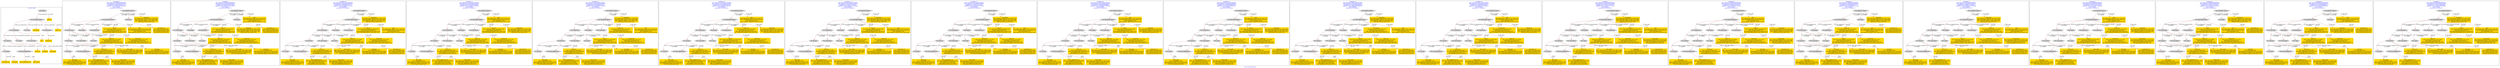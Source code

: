 digraph n0 {
fontcolor="blue"
remincross="true"
label="s12-s-19-artworks.json"
subgraph cluster_0 {
label="1-correct model"
n2[style="filled",color="white",fillcolor="lightgray",label="E12_Production1"];
n3[style="filled",color="white",fillcolor="lightgray",label="E21_Person1"];
n4[style="filled",color="white",fillcolor="lightgray",label="E55_Type1"];
n5[style="filled",color="white",fillcolor="lightgray",label="E52_Time-Span1"];
n6[style="filled",color="white",fillcolor="lightgray",label="E74_Group1"];
n7[style="filled",color="white",fillcolor="lightgray",label="E82_Actor_Appellation1"];
n8[shape="plaintext",style="filled",fillcolor="gold",label="artist_uri"];
n9[style="filled",color="white",fillcolor="lightgray",label="E22_Man-Made_Object1"];
n10[style="filled",color="white",fillcolor="lightgray",label="E35_Title1"];
n11[shape="plaintext",style="filled",fillcolor="gold",label="description"];
n12[style="filled",color="white",fillcolor="lightgray",label="E54_Dimension1"];
n13[shape="plaintext",style="filled",fillcolor="gold",label="object_uri"];
n14[shape="plaintext",style="filled",fillcolor="gold",label="title"];
n15[style="filled",color="white",fillcolor="lightgray",label="E38_Image1"];
n16[shape="plaintext",style="filled",fillcolor="gold",label="img_url"];
n17[shape="plaintext",style="filled",fillcolor="gold",label="date_made"];
n18[shape="plaintext",style="filled",fillcolor="gold",label="dimensions"];
n19[shape="plaintext",style="filled",fillcolor="gold",label="technique"];
n20[shape="plaintext",style="filled",fillcolor="gold",label="nationality_uri"];
n21[shape="plaintext",style="filled",fillcolor="gold",label="nationality"];
n22[shape="plaintext",style="filled",fillcolor="gold",label="artist_appellation_uri"];
n23[shape="plaintext",style="filled",fillcolor="gold",label="artist_name"];
}
subgraph cluster_1 {
label="candidate 0\nlink coherence:0.9090909090909091\nnode coherence:0.9545454545454546\nconfidence:0.4304458003027742\nmapping score:0.48944152939385405\ncost:21.99958\n-precision:0.64-recall:0.67"
n25[style="filled",color="white",fillcolor="lightgray",label="E12_Production1"];
n26[style="filled",color="white",fillcolor="lightgray",label="E21_Person1"];
n27[style="filled",color="white",fillcolor="lightgray",label="E52_Time-Span2"];
n28[style="filled",color="white",fillcolor="lightgray",label="E55_Type1"];
n29[style="filled",color="white",fillcolor="lightgray",label="E74_Group1"];
n30[style="filled",color="white",fillcolor="lightgray",label="E82_Actor_Appellation1"];
n31[style="filled",color="white",fillcolor="lightgray",label="E22_Man-Made_Object1"];
n32[style="filled",color="white",fillcolor="lightgray",label="E38_Image1"];
n33[style="filled",color="white",fillcolor="lightgray",label="E54_Dimension1"];
n34[style="filled",color="white",fillcolor="lightgray",label="E33_Linguistic_Object2"];
n35[style="filled",color="white",fillcolor="lightgray",label="E55_Type2"];
n36[shape="plaintext",style="filled",fillcolor="gold",label="date_made\n[E52_Time-Span,P82_at_some_time_within,0.503]\n[E52_Time-Span,P82a_begin_of_the_begin,0.262]\n[E52_Time-Span,P82b_end_of_the_end,0.179]\n[E52_Time-Span,label,0.055]"];
n37[shape="plaintext",style="filled",fillcolor="gold",label="artist_uri\n[E21_Person,classLink,0.555]\n[E82_Actor_Appellation,classLink,0.398]\n[E30_Right,P3_has_note,0.027]\n[E8_Acquisition,P3_has_note,0.02]"];
n38[shape="plaintext",style="filled",fillcolor="gold",label="description\n[E73_Information_Object,P3_has_note,0.353]\n[E22_Man-Made_Object,P3_has_note,0.294]\n[E33_Linguistic_Object,P3_has_note,0.248]\n[E39_Actor,P3_has_note,0.105]"];
n39[shape="plaintext",style="filled",fillcolor="gold",label="nationality\n[E74_Group,label,0.349]\n[E33_Linguistic_Object,P3_has_note,0.232]\n[E73_Information_Object,P3_has_note,0.22]\n[E74_Group,classLink,0.199]"];
n40[shape="plaintext",style="filled",fillcolor="gold",label="nationality_uri\n[E55_Type,classLink,0.349]\n[E57_Material,classLink,0.328]\n[E74_Group,classLink,0.323]\n[E39_Actor,P3_has_note,0.0]"];
n41[shape="plaintext",style="filled",fillcolor="gold",label="img_url\n[E22_Man-Made_Object,classLink,0.395]\n[E38_Image,classLink,0.35]\n[E73_Information_Object,P3_has_note,0.131]\n[E22_Man-Made_Object,P3_has_note,0.124]"];
n42[shape="plaintext",style="filled",fillcolor="gold",label="technique\n[E55_Type,label,0.423]\n[E29_Design_or_Procedure,P3_has_note,0.415]\n[E73_Information_Object,P3_has_note,0.086]\n[E22_Man-Made_Object,P3_has_note,0.077]"];
n43[shape="plaintext",style="filled",fillcolor="gold",label="object_uri\n[E54_Dimension,P3_has_note,0.683]\n[E38_Image,classLink,0.135]\n[E22_Man-Made_Object,classLink,0.101]\n[E73_Information_Object,P3_has_note,0.081]"];
n44[shape="plaintext",style="filled",fillcolor="gold",label="dimensions\n[E54_Dimension,P3_has_note,0.781]\n[E38_Image,classLink,0.074]\n[E22_Man-Made_Object,classLink,0.073]\n[E52_Time-Span,P82_at_some_time_within,0.073]"];
n45[shape="plaintext",style="filled",fillcolor="gold",label="artist_appellation_uri\n[E82_Actor_Appellation,classLink,0.942]\n[E21_Person,classLink,0.054]\n[E30_Right,P3_has_note,0.003]\n[E8_Acquisition,P3_has_note,0.002]"];
n46[shape="plaintext",style="filled",fillcolor="gold",label="title\n[E73_Information_Object,P3_has_note,0.32]\n[E22_Man-Made_Object,P3_has_note,0.26]\n[E35_Title,label,0.226]\n[E33_Linguistic_Object,P3_has_note,0.194]"];
n47[shape="plaintext",style="filled",fillcolor="gold",label="artist_name\n[E73_Information_Object,P3_has_note,0.316]\n[E22_Man-Made_Object,P3_has_note,0.269]\n[E82_Actor_Appellation,label,0.225]\n[E8_Acquisition,P3_has_note,0.19]"];
}
subgraph cluster_2 {
label="candidate 1\nlink coherence:0.9090909090909091\nnode coherence:0.9545454545454546\nconfidence:0.42873641655720385\nmapping score:0.48887173481199725\ncost:21.99958\n-precision:0.68-recall:0.71"
n49[style="filled",color="white",fillcolor="lightgray",label="E12_Production1"];
n50[style="filled",color="white",fillcolor="lightgray",label="E21_Person1"];
n51[style="filled",color="white",fillcolor="lightgray",label="E52_Time-Span2"];
n52[style="filled",color="white",fillcolor="lightgray",label="E55_Type1"];
n53[style="filled",color="white",fillcolor="lightgray",label="E74_Group1"];
n54[style="filled",color="white",fillcolor="lightgray",label="E82_Actor_Appellation1"];
n55[style="filled",color="white",fillcolor="lightgray",label="E22_Man-Made_Object1"];
n56[style="filled",color="white",fillcolor="lightgray",label="E38_Image1"];
n57[style="filled",color="white",fillcolor="lightgray",label="E54_Dimension1"];
n58[style="filled",color="white",fillcolor="lightgray",label="E33_Linguistic_Object2"];
n59[style="filled",color="white",fillcolor="lightgray",label="E55_Type2"];
n60[shape="plaintext",style="filled",fillcolor="gold",label="date_made\n[E52_Time-Span,P82_at_some_time_within,0.503]\n[E52_Time-Span,P82a_begin_of_the_begin,0.262]\n[E52_Time-Span,P82b_end_of_the_end,0.179]\n[E52_Time-Span,label,0.055]"];
n61[shape="plaintext",style="filled",fillcolor="gold",label="artist_uri\n[E21_Person,classLink,0.555]\n[E82_Actor_Appellation,classLink,0.398]\n[E30_Right,P3_has_note,0.027]\n[E8_Acquisition,P3_has_note,0.02]"];
n62[shape="plaintext",style="filled",fillcolor="gold",label="title\n[E73_Information_Object,P3_has_note,0.32]\n[E22_Man-Made_Object,P3_has_note,0.26]\n[E35_Title,label,0.226]\n[E33_Linguistic_Object,P3_has_note,0.194]"];
n63[shape="plaintext",style="filled",fillcolor="gold",label="nationality\n[E74_Group,label,0.349]\n[E33_Linguistic_Object,P3_has_note,0.232]\n[E73_Information_Object,P3_has_note,0.22]\n[E74_Group,classLink,0.199]"];
n64[shape="plaintext",style="filled",fillcolor="gold",label="nationality_uri\n[E55_Type,classLink,0.349]\n[E57_Material,classLink,0.328]\n[E74_Group,classLink,0.323]\n[E39_Actor,P3_has_note,0.0]"];
n65[shape="plaintext",style="filled",fillcolor="gold",label="img_url\n[E22_Man-Made_Object,classLink,0.395]\n[E38_Image,classLink,0.35]\n[E73_Information_Object,P3_has_note,0.131]\n[E22_Man-Made_Object,P3_has_note,0.124]"];
n66[shape="plaintext",style="filled",fillcolor="gold",label="technique\n[E55_Type,label,0.423]\n[E29_Design_or_Procedure,P3_has_note,0.415]\n[E73_Information_Object,P3_has_note,0.086]\n[E22_Man-Made_Object,P3_has_note,0.077]"];
n67[shape="plaintext",style="filled",fillcolor="gold",label="object_uri\n[E54_Dimension,P3_has_note,0.683]\n[E38_Image,classLink,0.135]\n[E22_Man-Made_Object,classLink,0.101]\n[E73_Information_Object,P3_has_note,0.081]"];
n68[shape="plaintext",style="filled",fillcolor="gold",label="dimensions\n[E54_Dimension,P3_has_note,0.781]\n[E38_Image,classLink,0.074]\n[E22_Man-Made_Object,classLink,0.073]\n[E52_Time-Span,P82_at_some_time_within,0.073]"];
n69[shape="plaintext",style="filled",fillcolor="gold",label="artist_appellation_uri\n[E82_Actor_Appellation,classLink,0.942]\n[E21_Person,classLink,0.054]\n[E30_Right,P3_has_note,0.003]\n[E8_Acquisition,P3_has_note,0.002]"];
n70[shape="plaintext",style="filled",fillcolor="gold",label="description\n[E73_Information_Object,P3_has_note,0.353]\n[E22_Man-Made_Object,P3_has_note,0.294]\n[E33_Linguistic_Object,P3_has_note,0.248]\n[E39_Actor,P3_has_note,0.105]"];
n71[shape="plaintext",style="filled",fillcolor="gold",label="artist_name\n[E73_Information_Object,P3_has_note,0.316]\n[E22_Man-Made_Object,P3_has_note,0.269]\n[E82_Actor_Appellation,label,0.225]\n[E8_Acquisition,P3_has_note,0.19]"];
}
subgraph cluster_3 {
label="candidate 10\nlink coherence:0.9047619047619048\nnode coherence:0.9523809523809523\nconfidence:0.4304458003027742\nmapping score:0.5026089175612422\ncost:20.99959\n-precision:0.67-recall:0.67"
n73[style="filled",color="white",fillcolor="lightgray",label="E12_Production1"];
n74[style="filled",color="white",fillcolor="lightgray",label="E21_Person1"];
n75[style="filled",color="white",fillcolor="lightgray",label="E52_Time-Span2"];
n76[style="filled",color="white",fillcolor="lightgray",label="E55_Type1"];
n77[style="filled",color="white",fillcolor="lightgray",label="E74_Group1"];
n78[style="filled",color="white",fillcolor="lightgray",label="E82_Actor_Appellation1"];
n79[style="filled",color="white",fillcolor="lightgray",label="E22_Man-Made_Object1"];
n80[style="filled",color="white",fillcolor="lightgray",label="E38_Image1"];
n81[style="filled",color="white",fillcolor="lightgray",label="E54_Dimension1"];
n82[style="filled",color="white",fillcolor="lightgray",label="E33_Linguistic_Object2"];
n83[shape="plaintext",style="filled",fillcolor="gold",label="date_made\n[E52_Time-Span,P82_at_some_time_within,0.503]\n[E52_Time-Span,P82a_begin_of_the_begin,0.262]\n[E52_Time-Span,P82b_end_of_the_end,0.179]\n[E52_Time-Span,label,0.055]"];
n84[shape="plaintext",style="filled",fillcolor="gold",label="artist_uri\n[E21_Person,classLink,0.555]\n[E82_Actor_Appellation,classLink,0.398]\n[E30_Right,P3_has_note,0.027]\n[E8_Acquisition,P3_has_note,0.02]"];
n85[shape="plaintext",style="filled",fillcolor="gold",label="description\n[E73_Information_Object,P3_has_note,0.353]\n[E22_Man-Made_Object,P3_has_note,0.294]\n[E33_Linguistic_Object,P3_has_note,0.248]\n[E39_Actor,P3_has_note,0.105]"];
n86[shape="plaintext",style="filled",fillcolor="gold",label="nationality\n[E74_Group,label,0.349]\n[E33_Linguistic_Object,P3_has_note,0.232]\n[E73_Information_Object,P3_has_note,0.22]\n[E74_Group,classLink,0.199]"];
n87[shape="plaintext",style="filled",fillcolor="gold",label="img_url\n[E22_Man-Made_Object,classLink,0.395]\n[E38_Image,classLink,0.35]\n[E73_Information_Object,P3_has_note,0.131]\n[E22_Man-Made_Object,P3_has_note,0.124]"];
n88[shape="plaintext",style="filled",fillcolor="gold",label="technique\n[E55_Type,label,0.423]\n[E29_Design_or_Procedure,P3_has_note,0.415]\n[E73_Information_Object,P3_has_note,0.086]\n[E22_Man-Made_Object,P3_has_note,0.077]"];
n89[shape="plaintext",style="filled",fillcolor="gold",label="object_uri\n[E54_Dimension,P3_has_note,0.683]\n[E38_Image,classLink,0.135]\n[E22_Man-Made_Object,classLink,0.101]\n[E73_Information_Object,P3_has_note,0.081]"];
n90[shape="plaintext",style="filled",fillcolor="gold",label="dimensions\n[E54_Dimension,P3_has_note,0.781]\n[E38_Image,classLink,0.074]\n[E22_Man-Made_Object,classLink,0.073]\n[E52_Time-Span,P82_at_some_time_within,0.073]"];
n91[shape="plaintext",style="filled",fillcolor="gold",label="artist_appellation_uri\n[E82_Actor_Appellation,classLink,0.942]\n[E21_Person,classLink,0.054]\n[E30_Right,P3_has_note,0.003]\n[E8_Acquisition,P3_has_note,0.002]"];
n92[shape="plaintext",style="filled",fillcolor="gold",label="title\n[E73_Information_Object,P3_has_note,0.32]\n[E22_Man-Made_Object,P3_has_note,0.26]\n[E35_Title,label,0.226]\n[E33_Linguistic_Object,P3_has_note,0.194]"];
n93[shape="plaintext",style="filled",fillcolor="gold",label="nationality_uri\n[E55_Type,classLink,0.349]\n[E57_Material,classLink,0.328]\n[E74_Group,classLink,0.323]\n[E39_Actor,P3_has_note,0.0]"];
n94[shape="plaintext",style="filled",fillcolor="gold",label="artist_name\n[E73_Information_Object,P3_has_note,0.316]\n[E22_Man-Made_Object,P3_has_note,0.269]\n[E82_Actor_Appellation,label,0.225]\n[E8_Acquisition,P3_has_note,0.19]"];
}
subgraph cluster_4 {
label="candidate 11\nlink coherence:0.9047619047619048\nnode coherence:0.9523809523809523\nconfidence:0.42873641655720385\nmapping score:0.5020391229793854\ncost:20.99959\n-precision:0.71-recall:0.71"
n96[style="filled",color="white",fillcolor="lightgray",label="E12_Production1"];
n97[style="filled",color="white",fillcolor="lightgray",label="E21_Person1"];
n98[style="filled",color="white",fillcolor="lightgray",label="E52_Time-Span2"];
n99[style="filled",color="white",fillcolor="lightgray",label="E55_Type1"];
n100[style="filled",color="white",fillcolor="lightgray",label="E74_Group1"];
n101[style="filled",color="white",fillcolor="lightgray",label="E82_Actor_Appellation1"];
n102[style="filled",color="white",fillcolor="lightgray",label="E22_Man-Made_Object1"];
n103[style="filled",color="white",fillcolor="lightgray",label="E38_Image1"];
n104[style="filled",color="white",fillcolor="lightgray",label="E54_Dimension1"];
n105[style="filled",color="white",fillcolor="lightgray",label="E33_Linguistic_Object2"];
n106[shape="plaintext",style="filled",fillcolor="gold",label="date_made\n[E52_Time-Span,P82_at_some_time_within,0.503]\n[E52_Time-Span,P82a_begin_of_the_begin,0.262]\n[E52_Time-Span,P82b_end_of_the_end,0.179]\n[E52_Time-Span,label,0.055]"];
n107[shape="plaintext",style="filled",fillcolor="gold",label="artist_uri\n[E21_Person,classLink,0.555]\n[E82_Actor_Appellation,classLink,0.398]\n[E30_Right,P3_has_note,0.027]\n[E8_Acquisition,P3_has_note,0.02]"];
n108[shape="plaintext",style="filled",fillcolor="gold",label="title\n[E73_Information_Object,P3_has_note,0.32]\n[E22_Man-Made_Object,P3_has_note,0.26]\n[E35_Title,label,0.226]\n[E33_Linguistic_Object,P3_has_note,0.194]"];
n109[shape="plaintext",style="filled",fillcolor="gold",label="nationality\n[E74_Group,label,0.349]\n[E33_Linguistic_Object,P3_has_note,0.232]\n[E73_Information_Object,P3_has_note,0.22]\n[E74_Group,classLink,0.199]"];
n110[shape="plaintext",style="filled",fillcolor="gold",label="img_url\n[E22_Man-Made_Object,classLink,0.395]\n[E38_Image,classLink,0.35]\n[E73_Information_Object,P3_has_note,0.131]\n[E22_Man-Made_Object,P3_has_note,0.124]"];
n111[shape="plaintext",style="filled",fillcolor="gold",label="technique\n[E55_Type,label,0.423]\n[E29_Design_or_Procedure,P3_has_note,0.415]\n[E73_Information_Object,P3_has_note,0.086]\n[E22_Man-Made_Object,P3_has_note,0.077]"];
n112[shape="plaintext",style="filled",fillcolor="gold",label="object_uri\n[E54_Dimension,P3_has_note,0.683]\n[E38_Image,classLink,0.135]\n[E22_Man-Made_Object,classLink,0.101]\n[E73_Information_Object,P3_has_note,0.081]"];
n113[shape="plaintext",style="filled",fillcolor="gold",label="dimensions\n[E54_Dimension,P3_has_note,0.781]\n[E38_Image,classLink,0.074]\n[E22_Man-Made_Object,classLink,0.073]\n[E52_Time-Span,P82_at_some_time_within,0.073]"];
n114[shape="plaintext",style="filled",fillcolor="gold",label="artist_appellation_uri\n[E82_Actor_Appellation,classLink,0.942]\n[E21_Person,classLink,0.054]\n[E30_Right,P3_has_note,0.003]\n[E8_Acquisition,P3_has_note,0.002]"];
n115[shape="plaintext",style="filled",fillcolor="gold",label="description\n[E73_Information_Object,P3_has_note,0.353]\n[E22_Man-Made_Object,P3_has_note,0.294]\n[E33_Linguistic_Object,P3_has_note,0.248]\n[E39_Actor,P3_has_note,0.105]"];
n116[shape="plaintext",style="filled",fillcolor="gold",label="nationality_uri\n[E55_Type,classLink,0.349]\n[E57_Material,classLink,0.328]\n[E74_Group,classLink,0.323]\n[E39_Actor,P3_has_note,0.0]"];
n117[shape="plaintext",style="filled",fillcolor="gold",label="artist_name\n[E73_Information_Object,P3_has_note,0.316]\n[E22_Man-Made_Object,P3_has_note,0.269]\n[E82_Actor_Appellation,label,0.225]\n[E8_Acquisition,P3_has_note,0.19]"];
}
subgraph cluster_5 {
label="candidate 12\nlink coherence:0.9047619047619048\nnode coherence:0.9523809523809523\nconfidence:0.4238799400557472\nmapping score:0.5004202974788998\ncost:20.99959\n-precision:0.76-recall:0.76"
n119[style="filled",color="white",fillcolor="lightgray",label="E12_Production1"];
n120[style="filled",color="white",fillcolor="lightgray",label="E21_Person1"];
n121[style="filled",color="white",fillcolor="lightgray",label="E52_Time-Span2"];
n122[style="filled",color="white",fillcolor="lightgray",label="E55_Type1"];
n123[style="filled",color="white",fillcolor="lightgray",label="E74_Group1"];
n124[style="filled",color="white",fillcolor="lightgray",label="E82_Actor_Appellation1"];
n125[style="filled",color="white",fillcolor="lightgray",label="E22_Man-Made_Object1"];
n126[style="filled",color="white",fillcolor="lightgray",label="E38_Image1"];
n127[style="filled",color="white",fillcolor="lightgray",label="E54_Dimension1"];
n128[style="filled",color="white",fillcolor="lightgray",label="E33_Linguistic_Object2"];
n129[shape="plaintext",style="filled",fillcolor="gold",label="date_made\n[E52_Time-Span,P82_at_some_time_within,0.503]\n[E52_Time-Span,P82a_begin_of_the_begin,0.262]\n[E52_Time-Span,P82b_end_of_the_end,0.179]\n[E52_Time-Span,label,0.055]"];
n130[shape="plaintext",style="filled",fillcolor="gold",label="artist_uri\n[E21_Person,classLink,0.555]\n[E82_Actor_Appellation,classLink,0.398]\n[E30_Right,P3_has_note,0.027]\n[E8_Acquisition,P3_has_note,0.02]"];
n131[shape="plaintext",style="filled",fillcolor="gold",label="description\n[E73_Information_Object,P3_has_note,0.353]\n[E22_Man-Made_Object,P3_has_note,0.294]\n[E33_Linguistic_Object,P3_has_note,0.248]\n[E39_Actor,P3_has_note,0.105]"];
n132[shape="plaintext",style="filled",fillcolor="gold",label="nationality\n[E74_Group,label,0.349]\n[E33_Linguistic_Object,P3_has_note,0.232]\n[E73_Information_Object,P3_has_note,0.22]\n[E74_Group,classLink,0.199]"];
n133[shape="plaintext",style="filled",fillcolor="gold",label="object_uri\n[E54_Dimension,P3_has_note,0.683]\n[E38_Image,classLink,0.135]\n[E22_Man-Made_Object,classLink,0.101]\n[E73_Information_Object,P3_has_note,0.081]"];
n134[shape="plaintext",style="filled",fillcolor="gold",label="technique\n[E55_Type,label,0.423]\n[E29_Design_or_Procedure,P3_has_note,0.415]\n[E73_Information_Object,P3_has_note,0.086]\n[E22_Man-Made_Object,P3_has_note,0.077]"];
n135[shape="plaintext",style="filled",fillcolor="gold",label="img_url\n[E22_Man-Made_Object,classLink,0.395]\n[E38_Image,classLink,0.35]\n[E73_Information_Object,P3_has_note,0.131]\n[E22_Man-Made_Object,P3_has_note,0.124]"];
n136[shape="plaintext",style="filled",fillcolor="gold",label="dimensions\n[E54_Dimension,P3_has_note,0.781]\n[E38_Image,classLink,0.074]\n[E22_Man-Made_Object,classLink,0.073]\n[E52_Time-Span,P82_at_some_time_within,0.073]"];
n137[shape="plaintext",style="filled",fillcolor="gold",label="artist_appellation_uri\n[E82_Actor_Appellation,classLink,0.942]\n[E21_Person,classLink,0.054]\n[E30_Right,P3_has_note,0.003]\n[E8_Acquisition,P3_has_note,0.002]"];
n138[shape="plaintext",style="filled",fillcolor="gold",label="title\n[E73_Information_Object,P3_has_note,0.32]\n[E22_Man-Made_Object,P3_has_note,0.26]\n[E35_Title,label,0.226]\n[E33_Linguistic_Object,P3_has_note,0.194]"];
n139[shape="plaintext",style="filled",fillcolor="gold",label="nationality_uri\n[E55_Type,classLink,0.349]\n[E57_Material,classLink,0.328]\n[E74_Group,classLink,0.323]\n[E39_Actor,P3_has_note,0.0]"];
n140[shape="plaintext",style="filled",fillcolor="gold",label="artist_name\n[E73_Information_Object,P3_has_note,0.316]\n[E22_Man-Made_Object,P3_has_note,0.269]\n[E82_Actor_Appellation,label,0.225]\n[E8_Acquisition,P3_has_note,0.19]"];
}
subgraph cluster_6 {
label="candidate 13\nlink coherence:0.9047619047619048\nnode coherence:0.9523809523809523\nconfidence:0.4221705563101769\nmapping score:0.4998505028970431\ncost:20.99959\n-precision:0.81-recall:0.81"
n142[style="filled",color="white",fillcolor="lightgray",label="E12_Production1"];
n143[style="filled",color="white",fillcolor="lightgray",label="E21_Person1"];
n144[style="filled",color="white",fillcolor="lightgray",label="E52_Time-Span2"];
n145[style="filled",color="white",fillcolor="lightgray",label="E55_Type1"];
n146[style="filled",color="white",fillcolor="lightgray",label="E74_Group1"];
n147[style="filled",color="white",fillcolor="lightgray",label="E82_Actor_Appellation1"];
n148[style="filled",color="white",fillcolor="lightgray",label="E22_Man-Made_Object1"];
n149[style="filled",color="white",fillcolor="lightgray",label="E38_Image1"];
n150[style="filled",color="white",fillcolor="lightgray",label="E54_Dimension1"];
n151[style="filled",color="white",fillcolor="lightgray",label="E33_Linguistic_Object2"];
n152[shape="plaintext",style="filled",fillcolor="gold",label="date_made\n[E52_Time-Span,P82_at_some_time_within,0.503]\n[E52_Time-Span,P82a_begin_of_the_begin,0.262]\n[E52_Time-Span,P82b_end_of_the_end,0.179]\n[E52_Time-Span,label,0.055]"];
n153[shape="plaintext",style="filled",fillcolor="gold",label="artist_uri\n[E21_Person,classLink,0.555]\n[E82_Actor_Appellation,classLink,0.398]\n[E30_Right,P3_has_note,0.027]\n[E8_Acquisition,P3_has_note,0.02]"];
n154[shape="plaintext",style="filled",fillcolor="gold",label="title\n[E73_Information_Object,P3_has_note,0.32]\n[E22_Man-Made_Object,P3_has_note,0.26]\n[E35_Title,label,0.226]\n[E33_Linguistic_Object,P3_has_note,0.194]"];
n155[shape="plaintext",style="filled",fillcolor="gold",label="nationality\n[E74_Group,label,0.349]\n[E33_Linguistic_Object,P3_has_note,0.232]\n[E73_Information_Object,P3_has_note,0.22]\n[E74_Group,classLink,0.199]"];
n156[shape="plaintext",style="filled",fillcolor="gold",label="object_uri\n[E54_Dimension,P3_has_note,0.683]\n[E38_Image,classLink,0.135]\n[E22_Man-Made_Object,classLink,0.101]\n[E73_Information_Object,P3_has_note,0.081]"];
n157[shape="plaintext",style="filled",fillcolor="gold",label="technique\n[E55_Type,label,0.423]\n[E29_Design_or_Procedure,P3_has_note,0.415]\n[E73_Information_Object,P3_has_note,0.086]\n[E22_Man-Made_Object,P3_has_note,0.077]"];
n158[shape="plaintext",style="filled",fillcolor="gold",label="img_url\n[E22_Man-Made_Object,classLink,0.395]\n[E38_Image,classLink,0.35]\n[E73_Information_Object,P3_has_note,0.131]\n[E22_Man-Made_Object,P3_has_note,0.124]"];
n159[shape="plaintext",style="filled",fillcolor="gold",label="dimensions\n[E54_Dimension,P3_has_note,0.781]\n[E38_Image,classLink,0.074]\n[E22_Man-Made_Object,classLink,0.073]\n[E52_Time-Span,P82_at_some_time_within,0.073]"];
n160[shape="plaintext",style="filled",fillcolor="gold",label="artist_appellation_uri\n[E82_Actor_Appellation,classLink,0.942]\n[E21_Person,classLink,0.054]\n[E30_Right,P3_has_note,0.003]\n[E8_Acquisition,P3_has_note,0.002]"];
n161[shape="plaintext",style="filled",fillcolor="gold",label="description\n[E73_Information_Object,P3_has_note,0.353]\n[E22_Man-Made_Object,P3_has_note,0.294]\n[E33_Linguistic_Object,P3_has_note,0.248]\n[E39_Actor,P3_has_note,0.105]"];
n162[shape="plaintext",style="filled",fillcolor="gold",label="nationality_uri\n[E55_Type,classLink,0.349]\n[E57_Material,classLink,0.328]\n[E74_Group,classLink,0.323]\n[E39_Actor,P3_has_note,0.0]"];
n163[shape="plaintext",style="filled",fillcolor="gold",label="artist_name\n[E73_Information_Object,P3_has_note,0.316]\n[E22_Man-Made_Object,P3_has_note,0.269]\n[E82_Actor_Appellation,label,0.225]\n[E8_Acquisition,P3_has_note,0.19]"];
}
subgraph cluster_7 {
label="candidate 14\nlink coherence:0.9047619047619048\nnode coherence:0.9523809523809523\nconfidence:0.4179337747352357\nmapping score:0.49843824237206263\ncost:20.99959\n-precision:0.62-recall:0.62"
n165[style="filled",color="white",fillcolor="lightgray",label="E12_Production1"];
n166[style="filled",color="white",fillcolor="lightgray",label="E21_Person1"];
n167[style="filled",color="white",fillcolor="lightgray",label="E52_Time-Span2"];
n168[style="filled",color="white",fillcolor="lightgray",label="E55_Type1"];
n169[style="filled",color="white",fillcolor="lightgray",label="E74_Group1"];
n170[style="filled",color="white",fillcolor="lightgray",label="E82_Actor_Appellation1"];
n171[style="filled",color="white",fillcolor="lightgray",label="E22_Man-Made_Object1"];
n172[style="filled",color="white",fillcolor="lightgray",label="E38_Image1"];
n173[style="filled",color="white",fillcolor="lightgray",label="E54_Dimension1"];
n174[style="filled",color="white",fillcolor="lightgray",label="E33_Linguistic_Object2"];
n175[shape="plaintext",style="filled",fillcolor="gold",label="date_made\n[E52_Time-Span,P82_at_some_time_within,0.503]\n[E52_Time-Span,P82a_begin_of_the_begin,0.262]\n[E52_Time-Span,P82b_end_of_the_end,0.179]\n[E52_Time-Span,label,0.055]"];
n176[shape="plaintext",style="filled",fillcolor="gold",label="artist_uri\n[E21_Person,classLink,0.555]\n[E82_Actor_Appellation,classLink,0.398]\n[E30_Right,P3_has_note,0.027]\n[E8_Acquisition,P3_has_note,0.02]"];
n177[shape="plaintext",style="filled",fillcolor="gold",label="description\n[E73_Information_Object,P3_has_note,0.353]\n[E22_Man-Made_Object,P3_has_note,0.294]\n[E33_Linguistic_Object,P3_has_note,0.248]\n[E39_Actor,P3_has_note,0.105]"];
n178[shape="plaintext",style="filled",fillcolor="gold",label="nationality\n[E74_Group,label,0.349]\n[E33_Linguistic_Object,P3_has_note,0.232]\n[E73_Information_Object,P3_has_note,0.22]\n[E74_Group,classLink,0.199]"];
n179[shape="plaintext",style="filled",fillcolor="gold",label="img_url\n[E22_Man-Made_Object,classLink,0.395]\n[E38_Image,classLink,0.35]\n[E73_Information_Object,P3_has_note,0.131]\n[E22_Man-Made_Object,P3_has_note,0.124]"];
n180[shape="plaintext",style="filled",fillcolor="gold",label="technique\n[E55_Type,label,0.423]\n[E29_Design_or_Procedure,P3_has_note,0.415]\n[E73_Information_Object,P3_has_note,0.086]\n[E22_Man-Made_Object,P3_has_note,0.077]"];
n181[shape="plaintext",style="filled",fillcolor="gold",label="object_uri\n[E54_Dimension,P3_has_note,0.683]\n[E38_Image,classLink,0.135]\n[E22_Man-Made_Object,classLink,0.101]\n[E73_Information_Object,P3_has_note,0.081]"];
n182[shape="plaintext",style="filled",fillcolor="gold",label="dimensions\n[E54_Dimension,P3_has_note,0.781]\n[E38_Image,classLink,0.074]\n[E22_Man-Made_Object,classLink,0.073]\n[E52_Time-Span,P82_at_some_time_within,0.073]"];
n183[shape="plaintext",style="filled",fillcolor="gold",label="artist_appellation_uri\n[E82_Actor_Appellation,classLink,0.942]\n[E21_Person,classLink,0.054]\n[E30_Right,P3_has_note,0.003]\n[E8_Acquisition,P3_has_note,0.002]"];
n184[shape="plaintext",style="filled",fillcolor="gold",label="title\n[E73_Information_Object,P3_has_note,0.32]\n[E22_Man-Made_Object,P3_has_note,0.26]\n[E35_Title,label,0.226]\n[E33_Linguistic_Object,P3_has_note,0.194]"];
n185[shape="plaintext",style="filled",fillcolor="gold",label="nationality_uri\n[E55_Type,classLink,0.349]\n[E57_Material,classLink,0.328]\n[E74_Group,classLink,0.323]\n[E39_Actor,P3_has_note,0.0]"];
n186[shape="plaintext",style="filled",fillcolor="gold",label="artist_name\n[E73_Information_Object,P3_has_note,0.316]\n[E22_Man-Made_Object,P3_has_note,0.269]\n[E82_Actor_Appellation,label,0.225]\n[E8_Acquisition,P3_has_note,0.19]"];
}
subgraph cluster_8 {
label="candidate 15\nlink coherence:0.9047619047619048\nnode coherence:0.9523809523809523\nconfidence:0.4172658271519782\nmapping score:0.4982155931776435\ncost:20.99959\n-precision:0.62-recall:0.62"
n188[style="filled",color="white",fillcolor="lightgray",label="E12_Production1"];
n189[style="filled",color="white",fillcolor="lightgray",label="E21_Person1"];
n190[style="filled",color="white",fillcolor="lightgray",label="E52_Time-Span2"];
n191[style="filled",color="white",fillcolor="lightgray",label="E55_Type1"];
n192[style="filled",color="white",fillcolor="lightgray",label="E74_Group1"];
n193[style="filled",color="white",fillcolor="lightgray",label="E82_Actor_Appellation1"];
n194[style="filled",color="white",fillcolor="lightgray",label="E22_Man-Made_Object1"];
n195[style="filled",color="white",fillcolor="lightgray",label="E38_Image1"];
n196[style="filled",color="white",fillcolor="lightgray",label="E54_Dimension1"];
n197[style="filled",color="white",fillcolor="lightgray",label="E33_Linguistic_Object2"];
n198[shape="plaintext",style="filled",fillcolor="gold",label="date_made\n[E52_Time-Span,P82_at_some_time_within,0.503]\n[E52_Time-Span,P82a_begin_of_the_begin,0.262]\n[E52_Time-Span,P82b_end_of_the_end,0.179]\n[E52_Time-Span,label,0.055]"];
n199[shape="plaintext",style="filled",fillcolor="gold",label="artist_uri\n[E21_Person,classLink,0.555]\n[E82_Actor_Appellation,classLink,0.398]\n[E30_Right,P3_has_note,0.027]\n[E8_Acquisition,P3_has_note,0.02]"];
n200[shape="plaintext",style="filled",fillcolor="gold",label="description\n[E73_Information_Object,P3_has_note,0.353]\n[E22_Man-Made_Object,P3_has_note,0.294]\n[E33_Linguistic_Object,P3_has_note,0.248]\n[E39_Actor,P3_has_note,0.105]"];
n201[shape="plaintext",style="filled",fillcolor="gold",label="nationality\n[E74_Group,label,0.349]\n[E33_Linguistic_Object,P3_has_note,0.232]\n[E73_Information_Object,P3_has_note,0.22]\n[E74_Group,classLink,0.199]"];
n202[shape="plaintext",style="filled",fillcolor="gold",label="img_url\n[E22_Man-Made_Object,classLink,0.395]\n[E38_Image,classLink,0.35]\n[E73_Information_Object,P3_has_note,0.131]\n[E22_Man-Made_Object,P3_has_note,0.124]"];
n203[shape="plaintext",style="filled",fillcolor="gold",label="technique\n[E55_Type,label,0.423]\n[E29_Design_or_Procedure,P3_has_note,0.415]\n[E73_Information_Object,P3_has_note,0.086]\n[E22_Man-Made_Object,P3_has_note,0.077]"];
n204[shape="plaintext",style="filled",fillcolor="gold",label="object_uri\n[E54_Dimension,P3_has_note,0.683]\n[E38_Image,classLink,0.135]\n[E22_Man-Made_Object,classLink,0.101]\n[E73_Information_Object,P3_has_note,0.081]"];
n205[shape="plaintext",style="filled",fillcolor="gold",label="dimensions\n[E54_Dimension,P3_has_note,0.781]\n[E38_Image,classLink,0.074]\n[E22_Man-Made_Object,classLink,0.073]\n[E52_Time-Span,P82_at_some_time_within,0.073]"];
n206[shape="plaintext",style="filled",fillcolor="gold",label="artist_appellation_uri\n[E82_Actor_Appellation,classLink,0.942]\n[E21_Person,classLink,0.054]\n[E30_Right,P3_has_note,0.003]\n[E8_Acquisition,P3_has_note,0.002]"];
n207[shape="plaintext",style="filled",fillcolor="gold",label="title\n[E73_Information_Object,P3_has_note,0.32]\n[E22_Man-Made_Object,P3_has_note,0.26]\n[E35_Title,label,0.226]\n[E33_Linguistic_Object,P3_has_note,0.194]"];
n208[shape="plaintext",style="filled",fillcolor="gold",label="nationality_uri\n[E55_Type,classLink,0.349]\n[E57_Material,classLink,0.328]\n[E74_Group,classLink,0.323]\n[E39_Actor,P3_has_note,0.0]"];
n209[shape="plaintext",style="filled",fillcolor="gold",label="artist_name\n[E73_Information_Object,P3_has_note,0.316]\n[E22_Man-Made_Object,P3_has_note,0.269]\n[E82_Actor_Appellation,label,0.225]\n[E8_Acquisition,P3_has_note,0.19]"];
}
subgraph cluster_9 {
label="candidate 16\nlink coherence:0.9047619047619048\nnode coherence:0.9523809523809523\nconfidence:0.4162243909896654\nmapping score:0.49786844779020595\ncost:20.99959\n-precision:0.67-recall:0.67"
n211[style="filled",color="white",fillcolor="lightgray",label="E12_Production1"];
n212[style="filled",color="white",fillcolor="lightgray",label="E21_Person1"];
n213[style="filled",color="white",fillcolor="lightgray",label="E52_Time-Span2"];
n214[style="filled",color="white",fillcolor="lightgray",label="E55_Type1"];
n215[style="filled",color="white",fillcolor="lightgray",label="E74_Group1"];
n216[style="filled",color="white",fillcolor="lightgray",label="E82_Actor_Appellation1"];
n217[style="filled",color="white",fillcolor="lightgray",label="E22_Man-Made_Object1"];
n218[style="filled",color="white",fillcolor="lightgray",label="E38_Image1"];
n219[style="filled",color="white",fillcolor="lightgray",label="E54_Dimension1"];
n220[style="filled",color="white",fillcolor="lightgray",label="E33_Linguistic_Object2"];
n221[shape="plaintext",style="filled",fillcolor="gold",label="date_made\n[E52_Time-Span,P82_at_some_time_within,0.503]\n[E52_Time-Span,P82a_begin_of_the_begin,0.262]\n[E52_Time-Span,P82b_end_of_the_end,0.179]\n[E52_Time-Span,label,0.055]"];
n222[shape="plaintext",style="filled",fillcolor="gold",label="artist_uri\n[E21_Person,classLink,0.555]\n[E82_Actor_Appellation,classLink,0.398]\n[E30_Right,P3_has_note,0.027]\n[E8_Acquisition,P3_has_note,0.02]"];
n223[shape="plaintext",style="filled",fillcolor="gold",label="title\n[E73_Information_Object,P3_has_note,0.32]\n[E22_Man-Made_Object,P3_has_note,0.26]\n[E35_Title,label,0.226]\n[E33_Linguistic_Object,P3_has_note,0.194]"];
n224[shape="plaintext",style="filled",fillcolor="gold",label="nationality\n[E74_Group,label,0.349]\n[E33_Linguistic_Object,P3_has_note,0.232]\n[E73_Information_Object,P3_has_note,0.22]\n[E74_Group,classLink,0.199]"];
n225[shape="plaintext",style="filled",fillcolor="gold",label="img_url\n[E22_Man-Made_Object,classLink,0.395]\n[E38_Image,classLink,0.35]\n[E73_Information_Object,P3_has_note,0.131]\n[E22_Man-Made_Object,P3_has_note,0.124]"];
n226[shape="plaintext",style="filled",fillcolor="gold",label="technique\n[E55_Type,label,0.423]\n[E29_Design_or_Procedure,P3_has_note,0.415]\n[E73_Information_Object,P3_has_note,0.086]\n[E22_Man-Made_Object,P3_has_note,0.077]"];
n227[shape="plaintext",style="filled",fillcolor="gold",label="object_uri\n[E54_Dimension,P3_has_note,0.683]\n[E38_Image,classLink,0.135]\n[E22_Man-Made_Object,classLink,0.101]\n[E73_Information_Object,P3_has_note,0.081]"];
n228[shape="plaintext",style="filled",fillcolor="gold",label="dimensions\n[E54_Dimension,P3_has_note,0.781]\n[E38_Image,classLink,0.074]\n[E22_Man-Made_Object,classLink,0.073]\n[E52_Time-Span,P82_at_some_time_within,0.073]"];
n229[shape="plaintext",style="filled",fillcolor="gold",label="artist_appellation_uri\n[E82_Actor_Appellation,classLink,0.942]\n[E21_Person,classLink,0.054]\n[E30_Right,P3_has_note,0.003]\n[E8_Acquisition,P3_has_note,0.002]"];
n230[shape="plaintext",style="filled",fillcolor="gold",label="description\n[E73_Information_Object,P3_has_note,0.353]\n[E22_Man-Made_Object,P3_has_note,0.294]\n[E33_Linguistic_Object,P3_has_note,0.248]\n[E39_Actor,P3_has_note,0.105]"];
n231[shape="plaintext",style="filled",fillcolor="gold",label="nationality_uri\n[E55_Type,classLink,0.349]\n[E57_Material,classLink,0.328]\n[E74_Group,classLink,0.323]\n[E39_Actor,P3_has_note,0.0]"];
n232[shape="plaintext",style="filled",fillcolor="gold",label="artist_name\n[E73_Information_Object,P3_has_note,0.316]\n[E22_Man-Made_Object,P3_has_note,0.269]\n[E82_Actor_Appellation,label,0.225]\n[E8_Acquisition,P3_has_note,0.19]"];
}
subgraph cluster_10 {
label="candidate 17\nlink coherence:0.9047619047619048\nnode coherence:0.9523809523809523\nconfidence:0.41555644340640785\nmapping score:0.4976457985957867\ncost:20.99959\n-precision:0.67-recall:0.67"
n234[style="filled",color="white",fillcolor="lightgray",label="E12_Production1"];
n235[style="filled",color="white",fillcolor="lightgray",label="E21_Person1"];
n236[style="filled",color="white",fillcolor="lightgray",label="E52_Time-Span2"];
n237[style="filled",color="white",fillcolor="lightgray",label="E55_Type1"];
n238[style="filled",color="white",fillcolor="lightgray",label="E74_Group1"];
n239[style="filled",color="white",fillcolor="lightgray",label="E82_Actor_Appellation1"];
n240[style="filled",color="white",fillcolor="lightgray",label="E22_Man-Made_Object1"];
n241[style="filled",color="white",fillcolor="lightgray",label="E38_Image1"];
n242[style="filled",color="white",fillcolor="lightgray",label="E54_Dimension1"];
n243[style="filled",color="white",fillcolor="lightgray",label="E33_Linguistic_Object2"];
n244[shape="plaintext",style="filled",fillcolor="gold",label="date_made\n[E52_Time-Span,P82_at_some_time_within,0.503]\n[E52_Time-Span,P82a_begin_of_the_begin,0.262]\n[E52_Time-Span,P82b_end_of_the_end,0.179]\n[E52_Time-Span,label,0.055]"];
n245[shape="plaintext",style="filled",fillcolor="gold",label="artist_uri\n[E21_Person,classLink,0.555]\n[E82_Actor_Appellation,classLink,0.398]\n[E30_Right,P3_has_note,0.027]\n[E8_Acquisition,P3_has_note,0.02]"];
n246[shape="plaintext",style="filled",fillcolor="gold",label="title\n[E73_Information_Object,P3_has_note,0.32]\n[E22_Man-Made_Object,P3_has_note,0.26]\n[E35_Title,label,0.226]\n[E33_Linguistic_Object,P3_has_note,0.194]"];
n247[shape="plaintext",style="filled",fillcolor="gold",label="nationality\n[E74_Group,label,0.349]\n[E33_Linguistic_Object,P3_has_note,0.232]\n[E73_Information_Object,P3_has_note,0.22]\n[E74_Group,classLink,0.199]"];
n248[shape="plaintext",style="filled",fillcolor="gold",label="img_url\n[E22_Man-Made_Object,classLink,0.395]\n[E38_Image,classLink,0.35]\n[E73_Information_Object,P3_has_note,0.131]\n[E22_Man-Made_Object,P3_has_note,0.124]"];
n249[shape="plaintext",style="filled",fillcolor="gold",label="technique\n[E55_Type,label,0.423]\n[E29_Design_or_Procedure,P3_has_note,0.415]\n[E73_Information_Object,P3_has_note,0.086]\n[E22_Man-Made_Object,P3_has_note,0.077]"];
n250[shape="plaintext",style="filled",fillcolor="gold",label="object_uri\n[E54_Dimension,P3_has_note,0.683]\n[E38_Image,classLink,0.135]\n[E22_Man-Made_Object,classLink,0.101]\n[E73_Information_Object,P3_has_note,0.081]"];
n251[shape="plaintext",style="filled",fillcolor="gold",label="dimensions\n[E54_Dimension,P3_has_note,0.781]\n[E38_Image,classLink,0.074]\n[E22_Man-Made_Object,classLink,0.073]\n[E52_Time-Span,P82_at_some_time_within,0.073]"];
n252[shape="plaintext",style="filled",fillcolor="gold",label="artist_appellation_uri\n[E82_Actor_Appellation,classLink,0.942]\n[E21_Person,classLink,0.054]\n[E30_Right,P3_has_note,0.003]\n[E8_Acquisition,P3_has_note,0.002]"];
n253[shape="plaintext",style="filled",fillcolor="gold",label="description\n[E73_Information_Object,P3_has_note,0.353]\n[E22_Man-Made_Object,P3_has_note,0.294]\n[E33_Linguistic_Object,P3_has_note,0.248]\n[E39_Actor,P3_has_note,0.105]"];
n254[shape="plaintext",style="filled",fillcolor="gold",label="nationality_uri\n[E55_Type,classLink,0.349]\n[E57_Material,classLink,0.328]\n[E74_Group,classLink,0.323]\n[E39_Actor,P3_has_note,0.0]"];
n255[shape="plaintext",style="filled",fillcolor="gold",label="artist_name\n[E73_Information_Object,P3_has_note,0.316]\n[E22_Man-Made_Object,P3_has_note,0.269]\n[E82_Actor_Appellation,label,0.225]\n[E8_Acquisition,P3_has_note,0.19]"];
}
subgraph cluster_11 {
label="candidate 18\nlink coherence:0.9047619047619048\nnode coherence:0.9523809523809523\nconfidence:0.41339973353981646\nmapping score:0.49692689530692297\ncost:20.99959\n-precision:0.67-recall:0.67"
n257[style="filled",color="white",fillcolor="lightgray",label="E12_Production1"];
n258[style="filled",color="white",fillcolor="lightgray",label="E21_Person1"];
n259[style="filled",color="white",fillcolor="lightgray",label="E52_Time-Span2"];
n260[style="filled",color="white",fillcolor="lightgray",label="E55_Type1"];
n261[style="filled",color="white",fillcolor="lightgray",label="E74_Group1"];
n262[style="filled",color="white",fillcolor="lightgray",label="E82_Actor_Appellation1"];
n263[style="filled",color="white",fillcolor="lightgray",label="E22_Man-Made_Object1"];
n264[style="filled",color="white",fillcolor="lightgray",label="E38_Image1"];
n265[style="filled",color="white",fillcolor="lightgray",label="E54_Dimension1"];
n266[style="filled",color="white",fillcolor="lightgray",label="E33_Linguistic_Object2"];
n267[shape="plaintext",style="filled",fillcolor="gold",label="date_made\n[E52_Time-Span,P82_at_some_time_within,0.503]\n[E52_Time-Span,P82a_begin_of_the_begin,0.262]\n[E52_Time-Span,P82b_end_of_the_end,0.179]\n[E52_Time-Span,label,0.055]"];
n268[shape="plaintext",style="filled",fillcolor="gold",label="artist_uri\n[E21_Person,classLink,0.555]\n[E82_Actor_Appellation,classLink,0.398]\n[E30_Right,P3_has_note,0.027]\n[E8_Acquisition,P3_has_note,0.02]"];
n269[shape="plaintext",style="filled",fillcolor="gold",label="description\n[E73_Information_Object,P3_has_note,0.353]\n[E22_Man-Made_Object,P3_has_note,0.294]\n[E33_Linguistic_Object,P3_has_note,0.248]\n[E39_Actor,P3_has_note,0.105]"];
n270[shape="plaintext",style="filled",fillcolor="gold",label="nationality\n[E74_Group,label,0.349]\n[E33_Linguistic_Object,P3_has_note,0.232]\n[E73_Information_Object,P3_has_note,0.22]\n[E74_Group,classLink,0.199]"];
n271[shape="plaintext",style="filled",fillcolor="gold",label="dimensions\n[E54_Dimension,P3_has_note,0.781]\n[E38_Image,classLink,0.074]\n[E22_Man-Made_Object,classLink,0.073]\n[E52_Time-Span,P82_at_some_time_within,0.073]"];
n272[shape="plaintext",style="filled",fillcolor="gold",label="technique\n[E55_Type,label,0.423]\n[E29_Design_or_Procedure,P3_has_note,0.415]\n[E73_Information_Object,P3_has_note,0.086]\n[E22_Man-Made_Object,P3_has_note,0.077]"];
n273[shape="plaintext",style="filled",fillcolor="gold",label="object_uri\n[E54_Dimension,P3_has_note,0.683]\n[E38_Image,classLink,0.135]\n[E22_Man-Made_Object,classLink,0.101]\n[E73_Information_Object,P3_has_note,0.081]"];
n274[shape="plaintext",style="filled",fillcolor="gold",label="img_url\n[E22_Man-Made_Object,classLink,0.395]\n[E38_Image,classLink,0.35]\n[E73_Information_Object,P3_has_note,0.131]\n[E22_Man-Made_Object,P3_has_note,0.124]"];
n275[shape="plaintext",style="filled",fillcolor="gold",label="artist_appellation_uri\n[E82_Actor_Appellation,classLink,0.942]\n[E21_Person,classLink,0.054]\n[E30_Right,P3_has_note,0.003]\n[E8_Acquisition,P3_has_note,0.002]"];
n276[shape="plaintext",style="filled",fillcolor="gold",label="title\n[E73_Information_Object,P3_has_note,0.32]\n[E22_Man-Made_Object,P3_has_note,0.26]\n[E35_Title,label,0.226]\n[E33_Linguistic_Object,P3_has_note,0.194]"];
n277[shape="plaintext",style="filled",fillcolor="gold",label="nationality_uri\n[E55_Type,classLink,0.349]\n[E57_Material,classLink,0.328]\n[E74_Group,classLink,0.323]\n[E39_Actor,P3_has_note,0.0]"];
n278[shape="plaintext",style="filled",fillcolor="gold",label="artist_name\n[E73_Information_Object,P3_has_note,0.316]\n[E22_Man-Made_Object,P3_has_note,0.269]\n[E82_Actor_Appellation,label,0.225]\n[E8_Acquisition,P3_has_note,0.19]"];
}
subgraph cluster_12 {
label="candidate 19\nlink coherence:0.9047619047619048\nnode coherence:0.9523809523809523\nconfidence:0.4116903497942461\nmapping score:0.49635710072506617\ncost:20.99959\n-precision:0.71-recall:0.71"
n280[style="filled",color="white",fillcolor="lightgray",label="E12_Production1"];
n281[style="filled",color="white",fillcolor="lightgray",label="E21_Person1"];
n282[style="filled",color="white",fillcolor="lightgray",label="E52_Time-Span2"];
n283[style="filled",color="white",fillcolor="lightgray",label="E55_Type1"];
n284[style="filled",color="white",fillcolor="lightgray",label="E74_Group1"];
n285[style="filled",color="white",fillcolor="lightgray",label="E82_Actor_Appellation1"];
n286[style="filled",color="white",fillcolor="lightgray",label="E22_Man-Made_Object1"];
n287[style="filled",color="white",fillcolor="lightgray",label="E38_Image1"];
n288[style="filled",color="white",fillcolor="lightgray",label="E54_Dimension1"];
n289[style="filled",color="white",fillcolor="lightgray",label="E33_Linguistic_Object2"];
n290[shape="plaintext",style="filled",fillcolor="gold",label="date_made\n[E52_Time-Span,P82_at_some_time_within,0.503]\n[E52_Time-Span,P82a_begin_of_the_begin,0.262]\n[E52_Time-Span,P82b_end_of_the_end,0.179]\n[E52_Time-Span,label,0.055]"];
n291[shape="plaintext",style="filled",fillcolor="gold",label="artist_uri\n[E21_Person,classLink,0.555]\n[E82_Actor_Appellation,classLink,0.398]\n[E30_Right,P3_has_note,0.027]\n[E8_Acquisition,P3_has_note,0.02]"];
n292[shape="plaintext",style="filled",fillcolor="gold",label="title\n[E73_Information_Object,P3_has_note,0.32]\n[E22_Man-Made_Object,P3_has_note,0.26]\n[E35_Title,label,0.226]\n[E33_Linguistic_Object,P3_has_note,0.194]"];
n293[shape="plaintext",style="filled",fillcolor="gold",label="nationality\n[E74_Group,label,0.349]\n[E33_Linguistic_Object,P3_has_note,0.232]\n[E73_Information_Object,P3_has_note,0.22]\n[E74_Group,classLink,0.199]"];
n294[shape="plaintext",style="filled",fillcolor="gold",label="dimensions\n[E54_Dimension,P3_has_note,0.781]\n[E38_Image,classLink,0.074]\n[E22_Man-Made_Object,classLink,0.073]\n[E52_Time-Span,P82_at_some_time_within,0.073]"];
n295[shape="plaintext",style="filled",fillcolor="gold",label="technique\n[E55_Type,label,0.423]\n[E29_Design_or_Procedure,P3_has_note,0.415]\n[E73_Information_Object,P3_has_note,0.086]\n[E22_Man-Made_Object,P3_has_note,0.077]"];
n296[shape="plaintext",style="filled",fillcolor="gold",label="object_uri\n[E54_Dimension,P3_has_note,0.683]\n[E38_Image,classLink,0.135]\n[E22_Man-Made_Object,classLink,0.101]\n[E73_Information_Object,P3_has_note,0.081]"];
n297[shape="plaintext",style="filled",fillcolor="gold",label="img_url\n[E22_Man-Made_Object,classLink,0.395]\n[E38_Image,classLink,0.35]\n[E73_Information_Object,P3_has_note,0.131]\n[E22_Man-Made_Object,P3_has_note,0.124]"];
n298[shape="plaintext",style="filled",fillcolor="gold",label="artist_appellation_uri\n[E82_Actor_Appellation,classLink,0.942]\n[E21_Person,classLink,0.054]\n[E30_Right,P3_has_note,0.003]\n[E8_Acquisition,P3_has_note,0.002]"];
n299[shape="plaintext",style="filled",fillcolor="gold",label="description\n[E73_Information_Object,P3_has_note,0.353]\n[E22_Man-Made_Object,P3_has_note,0.294]\n[E33_Linguistic_Object,P3_has_note,0.248]\n[E39_Actor,P3_has_note,0.105]"];
n300[shape="plaintext",style="filled",fillcolor="gold",label="nationality_uri\n[E55_Type,classLink,0.349]\n[E57_Material,classLink,0.328]\n[E74_Group,classLink,0.323]\n[E39_Actor,P3_has_note,0.0]"];
n301[shape="plaintext",style="filled",fillcolor="gold",label="artist_name\n[E73_Information_Object,P3_has_note,0.316]\n[E22_Man-Made_Object,P3_has_note,0.269]\n[E82_Actor_Appellation,label,0.225]\n[E8_Acquisition,P3_has_note,0.19]"];
}
subgraph cluster_13 {
label="candidate 2\nlink coherence:0.9090909090909091\nnode coherence:0.9545454545454546\nconfidence:0.42755443726364706\nmapping score:0.488477741714145\ncost:21.99956\n-precision:0.59-recall:0.62"
n303[style="filled",color="white",fillcolor="lightgray",label="E12_Production1"];
n304[style="filled",color="white",fillcolor="lightgray",label="E21_Person1"];
n305[style="filled",color="white",fillcolor="lightgray",label="E52_Time-Span2"];
n306[style="filled",color="white",fillcolor="lightgray",label="E55_Type1"];
n307[style="filled",color="white",fillcolor="lightgray",label="E74_Group1"];
n308[style="filled",color="white",fillcolor="lightgray",label="E82_Actor_Appellation1"];
n309[style="filled",color="white",fillcolor="lightgray",label="E22_Man-Made_Object1"];
n310[style="filled",color="white",fillcolor="lightgray",label="E38_Image1"];
n311[style="filled",color="white",fillcolor="lightgray",label="E54_Dimension1"];
n312[style="filled",color="white",fillcolor="lightgray",label="E8_Acquisition1"];
n313[style="filled",color="white",fillcolor="lightgray",label="E33_Linguistic_Object2"];
n314[shape="plaintext",style="filled",fillcolor="gold",label="date_made\n[E52_Time-Span,P82_at_some_time_within,0.503]\n[E52_Time-Span,P82a_begin_of_the_begin,0.262]\n[E52_Time-Span,P82b_end_of_the_end,0.179]\n[E52_Time-Span,label,0.055]"];
n315[shape="plaintext",style="filled",fillcolor="gold",label="artist_uri\n[E21_Person,classLink,0.555]\n[E82_Actor_Appellation,classLink,0.398]\n[E30_Right,P3_has_note,0.027]\n[E8_Acquisition,P3_has_note,0.02]"];
n316[shape="plaintext",style="filled",fillcolor="gold",label="description\n[E73_Information_Object,P3_has_note,0.353]\n[E22_Man-Made_Object,P3_has_note,0.294]\n[E33_Linguistic_Object,P3_has_note,0.248]\n[E39_Actor,P3_has_note,0.105]"];
n317[shape="plaintext",style="filled",fillcolor="gold",label="nationality\n[E74_Group,label,0.349]\n[E33_Linguistic_Object,P3_has_note,0.232]\n[E73_Information_Object,P3_has_note,0.22]\n[E74_Group,classLink,0.199]"];
n318[shape="plaintext",style="filled",fillcolor="gold",label="img_url\n[E22_Man-Made_Object,classLink,0.395]\n[E38_Image,classLink,0.35]\n[E73_Information_Object,P3_has_note,0.131]\n[E22_Man-Made_Object,P3_has_note,0.124]"];
n319[shape="plaintext",style="filled",fillcolor="gold",label="technique\n[E55_Type,label,0.423]\n[E29_Design_or_Procedure,P3_has_note,0.415]\n[E73_Information_Object,P3_has_note,0.086]\n[E22_Man-Made_Object,P3_has_note,0.077]"];
n320[shape="plaintext",style="filled",fillcolor="gold",label="object_uri\n[E54_Dimension,P3_has_note,0.683]\n[E38_Image,classLink,0.135]\n[E22_Man-Made_Object,classLink,0.101]\n[E73_Information_Object,P3_has_note,0.081]"];
n321[shape="plaintext",style="filled",fillcolor="gold",label="dimensions\n[E54_Dimension,P3_has_note,0.781]\n[E38_Image,classLink,0.074]\n[E22_Man-Made_Object,classLink,0.073]\n[E52_Time-Span,P82_at_some_time_within,0.073]"];
n322[shape="plaintext",style="filled",fillcolor="gold",label="artist_name\n[E73_Information_Object,P3_has_note,0.316]\n[E22_Man-Made_Object,P3_has_note,0.269]\n[E82_Actor_Appellation,label,0.225]\n[E8_Acquisition,P3_has_note,0.19]"];
n323[shape="plaintext",style="filled",fillcolor="gold",label="artist_appellation_uri\n[E82_Actor_Appellation,classLink,0.942]\n[E21_Person,classLink,0.054]\n[E30_Right,P3_has_note,0.003]\n[E8_Acquisition,P3_has_note,0.002]"];
n324[shape="plaintext",style="filled",fillcolor="gold",label="title\n[E73_Information_Object,P3_has_note,0.32]\n[E22_Man-Made_Object,P3_has_note,0.26]\n[E35_Title,label,0.226]\n[E33_Linguistic_Object,P3_has_note,0.194]"];
n325[shape="plaintext",style="filled",fillcolor="gold",label="nationality_uri\n[E55_Type,classLink,0.349]\n[E57_Material,classLink,0.328]\n[E74_Group,classLink,0.323]\n[E39_Actor,P3_has_note,0.0]"];
}
subgraph cluster_14 {
label="candidate 3\nlink coherence:0.9090909090909091\nnode coherence:0.9545454545454546\nconfidence:0.4258450535180767\nmapping score:0.4879079471322882\ncost:21.99956\n-precision:0.64-recall:0.67"
n327[style="filled",color="white",fillcolor="lightgray",label="E12_Production1"];
n328[style="filled",color="white",fillcolor="lightgray",label="E21_Person1"];
n329[style="filled",color="white",fillcolor="lightgray",label="E52_Time-Span2"];
n330[style="filled",color="white",fillcolor="lightgray",label="E55_Type1"];
n331[style="filled",color="white",fillcolor="lightgray",label="E74_Group1"];
n332[style="filled",color="white",fillcolor="lightgray",label="E82_Actor_Appellation1"];
n333[style="filled",color="white",fillcolor="lightgray",label="E22_Man-Made_Object1"];
n334[style="filled",color="white",fillcolor="lightgray",label="E38_Image1"];
n335[style="filled",color="white",fillcolor="lightgray",label="E54_Dimension1"];
n336[style="filled",color="white",fillcolor="lightgray",label="E8_Acquisition1"];
n337[style="filled",color="white",fillcolor="lightgray",label="E33_Linguistic_Object2"];
n338[shape="plaintext",style="filled",fillcolor="gold",label="date_made\n[E52_Time-Span,P82_at_some_time_within,0.503]\n[E52_Time-Span,P82a_begin_of_the_begin,0.262]\n[E52_Time-Span,P82b_end_of_the_end,0.179]\n[E52_Time-Span,label,0.055]"];
n339[shape="plaintext",style="filled",fillcolor="gold",label="artist_uri\n[E21_Person,classLink,0.555]\n[E82_Actor_Appellation,classLink,0.398]\n[E30_Right,P3_has_note,0.027]\n[E8_Acquisition,P3_has_note,0.02]"];
n340[shape="plaintext",style="filled",fillcolor="gold",label="title\n[E73_Information_Object,P3_has_note,0.32]\n[E22_Man-Made_Object,P3_has_note,0.26]\n[E35_Title,label,0.226]\n[E33_Linguistic_Object,P3_has_note,0.194]"];
n341[shape="plaintext",style="filled",fillcolor="gold",label="nationality\n[E74_Group,label,0.349]\n[E33_Linguistic_Object,P3_has_note,0.232]\n[E73_Information_Object,P3_has_note,0.22]\n[E74_Group,classLink,0.199]"];
n342[shape="plaintext",style="filled",fillcolor="gold",label="img_url\n[E22_Man-Made_Object,classLink,0.395]\n[E38_Image,classLink,0.35]\n[E73_Information_Object,P3_has_note,0.131]\n[E22_Man-Made_Object,P3_has_note,0.124]"];
n343[shape="plaintext",style="filled",fillcolor="gold",label="technique\n[E55_Type,label,0.423]\n[E29_Design_or_Procedure,P3_has_note,0.415]\n[E73_Information_Object,P3_has_note,0.086]\n[E22_Man-Made_Object,P3_has_note,0.077]"];
n344[shape="plaintext",style="filled",fillcolor="gold",label="object_uri\n[E54_Dimension,P3_has_note,0.683]\n[E38_Image,classLink,0.135]\n[E22_Man-Made_Object,classLink,0.101]\n[E73_Information_Object,P3_has_note,0.081]"];
n345[shape="plaintext",style="filled",fillcolor="gold",label="dimensions\n[E54_Dimension,P3_has_note,0.781]\n[E38_Image,classLink,0.074]\n[E22_Man-Made_Object,classLink,0.073]\n[E52_Time-Span,P82_at_some_time_within,0.073]"];
n346[shape="plaintext",style="filled",fillcolor="gold",label="artist_name\n[E73_Information_Object,P3_has_note,0.316]\n[E22_Man-Made_Object,P3_has_note,0.269]\n[E82_Actor_Appellation,label,0.225]\n[E8_Acquisition,P3_has_note,0.19]"];
n347[shape="plaintext",style="filled",fillcolor="gold",label="artist_appellation_uri\n[E82_Actor_Appellation,classLink,0.942]\n[E21_Person,classLink,0.054]\n[E30_Right,P3_has_note,0.003]\n[E8_Acquisition,P3_has_note,0.002]"];
n348[shape="plaintext",style="filled",fillcolor="gold",label="description\n[E73_Information_Object,P3_has_note,0.353]\n[E22_Man-Made_Object,P3_has_note,0.294]\n[E33_Linguistic_Object,P3_has_note,0.248]\n[E39_Actor,P3_has_note,0.105]"];
n349[shape="plaintext",style="filled",fillcolor="gold",label="nationality_uri\n[E55_Type,classLink,0.349]\n[E57_Material,classLink,0.328]\n[E74_Group,classLink,0.323]\n[E39_Actor,P3_has_note,0.0]"];
}
subgraph cluster_15 {
label="candidate 4\nlink coherence:0.9090909090909091\nnode coherence:0.9545454545454546\nconfidence:0.4238799400557472\nmapping score:0.48725290931151166\ncost:21.99958\n-precision:0.73-recall:0.76"
n351[style="filled",color="white",fillcolor="lightgray",label="E12_Production1"];
n352[style="filled",color="white",fillcolor="lightgray",label="E21_Person1"];
n353[style="filled",color="white",fillcolor="lightgray",label="E52_Time-Span2"];
n354[style="filled",color="white",fillcolor="lightgray",label="E55_Type1"];
n355[style="filled",color="white",fillcolor="lightgray",label="E74_Group1"];
n356[style="filled",color="white",fillcolor="lightgray",label="E82_Actor_Appellation1"];
n357[style="filled",color="white",fillcolor="lightgray",label="E22_Man-Made_Object1"];
n358[style="filled",color="white",fillcolor="lightgray",label="E38_Image1"];
n359[style="filled",color="white",fillcolor="lightgray",label="E54_Dimension1"];
n360[style="filled",color="white",fillcolor="lightgray",label="E33_Linguistic_Object2"];
n361[style="filled",color="white",fillcolor="lightgray",label="E55_Type2"];
n362[shape="plaintext",style="filled",fillcolor="gold",label="date_made\n[E52_Time-Span,P82_at_some_time_within,0.503]\n[E52_Time-Span,P82a_begin_of_the_begin,0.262]\n[E52_Time-Span,P82b_end_of_the_end,0.179]\n[E52_Time-Span,label,0.055]"];
n363[shape="plaintext",style="filled",fillcolor="gold",label="artist_uri\n[E21_Person,classLink,0.555]\n[E82_Actor_Appellation,classLink,0.398]\n[E30_Right,P3_has_note,0.027]\n[E8_Acquisition,P3_has_note,0.02]"];
n364[shape="plaintext",style="filled",fillcolor="gold",label="description\n[E73_Information_Object,P3_has_note,0.353]\n[E22_Man-Made_Object,P3_has_note,0.294]\n[E33_Linguistic_Object,P3_has_note,0.248]\n[E39_Actor,P3_has_note,0.105]"];
n365[shape="plaintext",style="filled",fillcolor="gold",label="nationality\n[E74_Group,label,0.349]\n[E33_Linguistic_Object,P3_has_note,0.232]\n[E73_Information_Object,P3_has_note,0.22]\n[E74_Group,classLink,0.199]"];
n366[shape="plaintext",style="filled",fillcolor="gold",label="nationality_uri\n[E55_Type,classLink,0.349]\n[E57_Material,classLink,0.328]\n[E74_Group,classLink,0.323]\n[E39_Actor,P3_has_note,0.0]"];
n367[shape="plaintext",style="filled",fillcolor="gold",label="object_uri\n[E54_Dimension,P3_has_note,0.683]\n[E38_Image,classLink,0.135]\n[E22_Man-Made_Object,classLink,0.101]\n[E73_Information_Object,P3_has_note,0.081]"];
n368[shape="plaintext",style="filled",fillcolor="gold",label="technique\n[E55_Type,label,0.423]\n[E29_Design_or_Procedure,P3_has_note,0.415]\n[E73_Information_Object,P3_has_note,0.086]\n[E22_Man-Made_Object,P3_has_note,0.077]"];
n369[shape="plaintext",style="filled",fillcolor="gold",label="img_url\n[E22_Man-Made_Object,classLink,0.395]\n[E38_Image,classLink,0.35]\n[E73_Information_Object,P3_has_note,0.131]\n[E22_Man-Made_Object,P3_has_note,0.124]"];
n370[shape="plaintext",style="filled",fillcolor="gold",label="dimensions\n[E54_Dimension,P3_has_note,0.781]\n[E38_Image,classLink,0.074]\n[E22_Man-Made_Object,classLink,0.073]\n[E52_Time-Span,P82_at_some_time_within,0.073]"];
n371[shape="plaintext",style="filled",fillcolor="gold",label="artist_appellation_uri\n[E82_Actor_Appellation,classLink,0.942]\n[E21_Person,classLink,0.054]\n[E30_Right,P3_has_note,0.003]\n[E8_Acquisition,P3_has_note,0.002]"];
n372[shape="plaintext",style="filled",fillcolor="gold",label="title\n[E73_Information_Object,P3_has_note,0.32]\n[E22_Man-Made_Object,P3_has_note,0.26]\n[E35_Title,label,0.226]\n[E33_Linguistic_Object,P3_has_note,0.194]"];
n373[shape="plaintext",style="filled",fillcolor="gold",label="artist_name\n[E73_Information_Object,P3_has_note,0.316]\n[E22_Man-Made_Object,P3_has_note,0.269]\n[E82_Actor_Appellation,label,0.225]\n[E8_Acquisition,P3_has_note,0.19]"];
}
subgraph cluster_16 {
label="candidate 5\nlink coherence:0.9090909090909091\nnode coherence:0.9545454545454546\nconfidence:0.4209885770166201\nmapping score:0.48628912163180266\ncost:21.99956\n-precision:0.68-recall:0.71"
n375[style="filled",color="white",fillcolor="lightgray",label="E12_Production1"];
n376[style="filled",color="white",fillcolor="lightgray",label="E21_Person1"];
n377[style="filled",color="white",fillcolor="lightgray",label="E52_Time-Span2"];
n378[style="filled",color="white",fillcolor="lightgray",label="E55_Type1"];
n379[style="filled",color="white",fillcolor="lightgray",label="E74_Group1"];
n380[style="filled",color="white",fillcolor="lightgray",label="E82_Actor_Appellation1"];
n381[style="filled",color="white",fillcolor="lightgray",label="E22_Man-Made_Object1"];
n382[style="filled",color="white",fillcolor="lightgray",label="E38_Image1"];
n383[style="filled",color="white",fillcolor="lightgray",label="E54_Dimension1"];
n384[style="filled",color="white",fillcolor="lightgray",label="E8_Acquisition1"];
n385[style="filled",color="white",fillcolor="lightgray",label="E33_Linguistic_Object2"];
n386[shape="plaintext",style="filled",fillcolor="gold",label="date_made\n[E52_Time-Span,P82_at_some_time_within,0.503]\n[E52_Time-Span,P82a_begin_of_the_begin,0.262]\n[E52_Time-Span,P82b_end_of_the_end,0.179]\n[E52_Time-Span,label,0.055]"];
n387[shape="plaintext",style="filled",fillcolor="gold",label="artist_uri\n[E21_Person,classLink,0.555]\n[E82_Actor_Appellation,classLink,0.398]\n[E30_Right,P3_has_note,0.027]\n[E8_Acquisition,P3_has_note,0.02]"];
n388[shape="plaintext",style="filled",fillcolor="gold",label="description\n[E73_Information_Object,P3_has_note,0.353]\n[E22_Man-Made_Object,P3_has_note,0.294]\n[E33_Linguistic_Object,P3_has_note,0.248]\n[E39_Actor,P3_has_note,0.105]"];
n389[shape="plaintext",style="filled",fillcolor="gold",label="nationality\n[E74_Group,label,0.349]\n[E33_Linguistic_Object,P3_has_note,0.232]\n[E73_Information_Object,P3_has_note,0.22]\n[E74_Group,classLink,0.199]"];
n390[shape="plaintext",style="filled",fillcolor="gold",label="object_uri\n[E54_Dimension,P3_has_note,0.683]\n[E38_Image,classLink,0.135]\n[E22_Man-Made_Object,classLink,0.101]\n[E73_Information_Object,P3_has_note,0.081]"];
n391[shape="plaintext",style="filled",fillcolor="gold",label="technique\n[E55_Type,label,0.423]\n[E29_Design_or_Procedure,P3_has_note,0.415]\n[E73_Information_Object,P3_has_note,0.086]\n[E22_Man-Made_Object,P3_has_note,0.077]"];
n392[shape="plaintext",style="filled",fillcolor="gold",label="img_url\n[E22_Man-Made_Object,classLink,0.395]\n[E38_Image,classLink,0.35]\n[E73_Information_Object,P3_has_note,0.131]\n[E22_Man-Made_Object,P3_has_note,0.124]"];
n393[shape="plaintext",style="filled",fillcolor="gold",label="dimensions\n[E54_Dimension,P3_has_note,0.781]\n[E38_Image,classLink,0.074]\n[E22_Man-Made_Object,classLink,0.073]\n[E52_Time-Span,P82_at_some_time_within,0.073]"];
n394[shape="plaintext",style="filled",fillcolor="gold",label="artist_name\n[E73_Information_Object,P3_has_note,0.316]\n[E22_Man-Made_Object,P3_has_note,0.269]\n[E82_Actor_Appellation,label,0.225]\n[E8_Acquisition,P3_has_note,0.19]"];
n395[shape="plaintext",style="filled",fillcolor="gold",label="artist_appellation_uri\n[E82_Actor_Appellation,classLink,0.942]\n[E21_Person,classLink,0.054]\n[E30_Right,P3_has_note,0.003]\n[E8_Acquisition,P3_has_note,0.002]"];
n396[shape="plaintext",style="filled",fillcolor="gold",label="title\n[E73_Information_Object,P3_has_note,0.32]\n[E22_Man-Made_Object,P3_has_note,0.26]\n[E35_Title,label,0.226]\n[E33_Linguistic_Object,P3_has_note,0.194]"];
n397[shape="plaintext",style="filled",fillcolor="gold",label="nationality_uri\n[E55_Type,classLink,0.349]\n[E57_Material,classLink,0.328]\n[E74_Group,classLink,0.323]\n[E39_Actor,P3_has_note,0.0]"];
}
subgraph cluster_17 {
label="candidate 6\nlink coherence:0.9090909090909091\nnode coherence:0.9545454545454546\nconfidence:0.4192791932710498\nmapping score:0.48571932704994586\ncost:21.99956\n-precision:0.73-recall:0.76"
n399[style="filled",color="white",fillcolor="lightgray",label="E12_Production1"];
n400[style="filled",color="white",fillcolor="lightgray",label="E21_Person1"];
n401[style="filled",color="white",fillcolor="lightgray",label="E52_Time-Span2"];
n402[style="filled",color="white",fillcolor="lightgray",label="E55_Type1"];
n403[style="filled",color="white",fillcolor="lightgray",label="E74_Group1"];
n404[style="filled",color="white",fillcolor="lightgray",label="E82_Actor_Appellation1"];
n405[style="filled",color="white",fillcolor="lightgray",label="E22_Man-Made_Object1"];
n406[style="filled",color="white",fillcolor="lightgray",label="E38_Image1"];
n407[style="filled",color="white",fillcolor="lightgray",label="E54_Dimension1"];
n408[style="filled",color="white",fillcolor="lightgray",label="E8_Acquisition1"];
n409[style="filled",color="white",fillcolor="lightgray",label="E33_Linguistic_Object2"];
n410[shape="plaintext",style="filled",fillcolor="gold",label="date_made\n[E52_Time-Span,P82_at_some_time_within,0.503]\n[E52_Time-Span,P82a_begin_of_the_begin,0.262]\n[E52_Time-Span,P82b_end_of_the_end,0.179]\n[E52_Time-Span,label,0.055]"];
n411[shape="plaintext",style="filled",fillcolor="gold",label="artist_uri\n[E21_Person,classLink,0.555]\n[E82_Actor_Appellation,classLink,0.398]\n[E30_Right,P3_has_note,0.027]\n[E8_Acquisition,P3_has_note,0.02]"];
n412[shape="plaintext",style="filled",fillcolor="gold",label="title\n[E73_Information_Object,P3_has_note,0.32]\n[E22_Man-Made_Object,P3_has_note,0.26]\n[E35_Title,label,0.226]\n[E33_Linguistic_Object,P3_has_note,0.194]"];
n413[shape="plaintext",style="filled",fillcolor="gold",label="nationality\n[E74_Group,label,0.349]\n[E33_Linguistic_Object,P3_has_note,0.232]\n[E73_Information_Object,P3_has_note,0.22]\n[E74_Group,classLink,0.199]"];
n414[shape="plaintext",style="filled",fillcolor="gold",label="object_uri\n[E54_Dimension,P3_has_note,0.683]\n[E38_Image,classLink,0.135]\n[E22_Man-Made_Object,classLink,0.101]\n[E73_Information_Object,P3_has_note,0.081]"];
n415[shape="plaintext",style="filled",fillcolor="gold",label="technique\n[E55_Type,label,0.423]\n[E29_Design_or_Procedure,P3_has_note,0.415]\n[E73_Information_Object,P3_has_note,0.086]\n[E22_Man-Made_Object,P3_has_note,0.077]"];
n416[shape="plaintext",style="filled",fillcolor="gold",label="img_url\n[E22_Man-Made_Object,classLink,0.395]\n[E38_Image,classLink,0.35]\n[E73_Information_Object,P3_has_note,0.131]\n[E22_Man-Made_Object,P3_has_note,0.124]"];
n417[shape="plaintext",style="filled",fillcolor="gold",label="dimensions\n[E54_Dimension,P3_has_note,0.781]\n[E38_Image,classLink,0.074]\n[E22_Man-Made_Object,classLink,0.073]\n[E52_Time-Span,P82_at_some_time_within,0.073]"];
n418[shape="plaintext",style="filled",fillcolor="gold",label="artist_name\n[E73_Information_Object,P3_has_note,0.316]\n[E22_Man-Made_Object,P3_has_note,0.269]\n[E82_Actor_Appellation,label,0.225]\n[E8_Acquisition,P3_has_note,0.19]"];
n419[shape="plaintext",style="filled",fillcolor="gold",label="artist_appellation_uri\n[E82_Actor_Appellation,classLink,0.942]\n[E21_Person,classLink,0.054]\n[E30_Right,P3_has_note,0.003]\n[E8_Acquisition,P3_has_note,0.002]"];
n420[shape="plaintext",style="filled",fillcolor="gold",label="description\n[E73_Information_Object,P3_has_note,0.353]\n[E22_Man-Made_Object,P3_has_note,0.294]\n[E33_Linguistic_Object,P3_has_note,0.248]\n[E39_Actor,P3_has_note,0.105]"];
n421[shape="plaintext",style="filled",fillcolor="gold",label="nationality_uri\n[E55_Type,classLink,0.349]\n[E57_Material,classLink,0.328]\n[E74_Group,classLink,0.323]\n[E39_Actor,P3_has_note,0.0]"];
}
subgraph cluster_18 {
label="candidate 7\nlink coherence:0.9090909090909091\nnode coherence:0.9545454545454546\nconfidence:0.4179337747352357\nmapping score:0.4852708542046745\ncost:21.99958\n-precision:0.59-recall:0.62"
n423[style="filled",color="white",fillcolor="lightgray",label="E12_Production1"];
n424[style="filled",color="white",fillcolor="lightgray",label="E21_Person1"];
n425[style="filled",color="white",fillcolor="lightgray",label="E52_Time-Span2"];
n426[style="filled",color="white",fillcolor="lightgray",label="E55_Type1"];
n427[style="filled",color="white",fillcolor="lightgray",label="E74_Group1"];
n428[style="filled",color="white",fillcolor="lightgray",label="E82_Actor_Appellation1"];
n429[style="filled",color="white",fillcolor="lightgray",label="E22_Man-Made_Object1"];
n430[style="filled",color="white",fillcolor="lightgray",label="E38_Image1"];
n431[style="filled",color="white",fillcolor="lightgray",label="E54_Dimension1"];
n432[style="filled",color="white",fillcolor="lightgray",label="E33_Linguistic_Object2"];
n433[style="filled",color="white",fillcolor="lightgray",label="E55_Type2"];
n434[shape="plaintext",style="filled",fillcolor="gold",label="date_made\n[E52_Time-Span,P82_at_some_time_within,0.503]\n[E52_Time-Span,P82a_begin_of_the_begin,0.262]\n[E52_Time-Span,P82b_end_of_the_end,0.179]\n[E52_Time-Span,label,0.055]"];
n435[shape="plaintext",style="filled",fillcolor="gold",label="artist_uri\n[E21_Person,classLink,0.555]\n[E82_Actor_Appellation,classLink,0.398]\n[E30_Right,P3_has_note,0.027]\n[E8_Acquisition,P3_has_note,0.02]"];
n436[shape="plaintext",style="filled",fillcolor="gold",label="description\n[E73_Information_Object,P3_has_note,0.353]\n[E22_Man-Made_Object,P3_has_note,0.294]\n[E33_Linguistic_Object,P3_has_note,0.248]\n[E39_Actor,P3_has_note,0.105]"];
n437[shape="plaintext",style="filled",fillcolor="gold",label="nationality\n[E74_Group,label,0.349]\n[E33_Linguistic_Object,P3_has_note,0.232]\n[E73_Information_Object,P3_has_note,0.22]\n[E74_Group,classLink,0.199]"];
n438[shape="plaintext",style="filled",fillcolor="gold",label="nationality_uri\n[E55_Type,classLink,0.349]\n[E57_Material,classLink,0.328]\n[E74_Group,classLink,0.323]\n[E39_Actor,P3_has_note,0.0]"];
n439[shape="plaintext",style="filled",fillcolor="gold",label="img_url\n[E22_Man-Made_Object,classLink,0.395]\n[E38_Image,classLink,0.35]\n[E73_Information_Object,P3_has_note,0.131]\n[E22_Man-Made_Object,P3_has_note,0.124]"];
n440[shape="plaintext",style="filled",fillcolor="gold",label="technique\n[E55_Type,label,0.423]\n[E29_Design_or_Procedure,P3_has_note,0.415]\n[E73_Information_Object,P3_has_note,0.086]\n[E22_Man-Made_Object,P3_has_note,0.077]"];
n441[shape="plaintext",style="filled",fillcolor="gold",label="object_uri\n[E54_Dimension,P3_has_note,0.683]\n[E38_Image,classLink,0.135]\n[E22_Man-Made_Object,classLink,0.101]\n[E73_Information_Object,P3_has_note,0.081]"];
n442[shape="plaintext",style="filled",fillcolor="gold",label="dimensions\n[E54_Dimension,P3_has_note,0.781]\n[E38_Image,classLink,0.074]\n[E22_Man-Made_Object,classLink,0.073]\n[E52_Time-Span,P82_at_some_time_within,0.073]"];
n443[shape="plaintext",style="filled",fillcolor="gold",label="artist_appellation_uri\n[E82_Actor_Appellation,classLink,0.942]\n[E21_Person,classLink,0.054]\n[E30_Right,P3_has_note,0.003]\n[E8_Acquisition,P3_has_note,0.002]"];
n444[shape="plaintext",style="filled",fillcolor="gold",label="title\n[E73_Information_Object,P3_has_note,0.32]\n[E22_Man-Made_Object,P3_has_note,0.26]\n[E35_Title,label,0.226]\n[E33_Linguistic_Object,P3_has_note,0.194]"];
n445[shape="plaintext",style="filled",fillcolor="gold",label="artist_name\n[E73_Information_Object,P3_has_note,0.316]\n[E22_Man-Made_Object,P3_has_note,0.269]\n[E82_Actor_Appellation,label,0.225]\n[E8_Acquisition,P3_has_note,0.19]"];
}
subgraph cluster_19 {
label="candidate 8\nlink coherence:0.9090909090909091\nnode coherence:0.9545454545454546\nconfidence:0.4162243909896654\nmapping score:0.4847010596228178\ncost:21.99958\n-precision:0.64-recall:0.67"
n447[style="filled",color="white",fillcolor="lightgray",label="E12_Production1"];
n448[style="filled",color="white",fillcolor="lightgray",label="E21_Person1"];
n449[style="filled",color="white",fillcolor="lightgray",label="E52_Time-Span2"];
n450[style="filled",color="white",fillcolor="lightgray",label="E55_Type1"];
n451[style="filled",color="white",fillcolor="lightgray",label="E74_Group1"];
n452[style="filled",color="white",fillcolor="lightgray",label="E82_Actor_Appellation1"];
n453[style="filled",color="white",fillcolor="lightgray",label="E22_Man-Made_Object1"];
n454[style="filled",color="white",fillcolor="lightgray",label="E38_Image1"];
n455[style="filled",color="white",fillcolor="lightgray",label="E54_Dimension1"];
n456[style="filled",color="white",fillcolor="lightgray",label="E33_Linguistic_Object2"];
n457[style="filled",color="white",fillcolor="lightgray",label="E55_Type2"];
n458[shape="plaintext",style="filled",fillcolor="gold",label="date_made\n[E52_Time-Span,P82_at_some_time_within,0.503]\n[E52_Time-Span,P82a_begin_of_the_begin,0.262]\n[E52_Time-Span,P82b_end_of_the_end,0.179]\n[E52_Time-Span,label,0.055]"];
n459[shape="plaintext",style="filled",fillcolor="gold",label="artist_uri\n[E21_Person,classLink,0.555]\n[E82_Actor_Appellation,classLink,0.398]\n[E30_Right,P3_has_note,0.027]\n[E8_Acquisition,P3_has_note,0.02]"];
n460[shape="plaintext",style="filled",fillcolor="gold",label="title\n[E73_Information_Object,P3_has_note,0.32]\n[E22_Man-Made_Object,P3_has_note,0.26]\n[E35_Title,label,0.226]\n[E33_Linguistic_Object,P3_has_note,0.194]"];
n461[shape="plaintext",style="filled",fillcolor="gold",label="nationality\n[E74_Group,label,0.349]\n[E33_Linguistic_Object,P3_has_note,0.232]\n[E73_Information_Object,P3_has_note,0.22]\n[E74_Group,classLink,0.199]"];
n462[shape="plaintext",style="filled",fillcolor="gold",label="nationality_uri\n[E55_Type,classLink,0.349]\n[E57_Material,classLink,0.328]\n[E74_Group,classLink,0.323]\n[E39_Actor,P3_has_note,0.0]"];
n463[shape="plaintext",style="filled",fillcolor="gold",label="img_url\n[E22_Man-Made_Object,classLink,0.395]\n[E38_Image,classLink,0.35]\n[E73_Information_Object,P3_has_note,0.131]\n[E22_Man-Made_Object,P3_has_note,0.124]"];
n464[shape="plaintext",style="filled",fillcolor="gold",label="technique\n[E55_Type,label,0.423]\n[E29_Design_or_Procedure,P3_has_note,0.415]\n[E73_Information_Object,P3_has_note,0.086]\n[E22_Man-Made_Object,P3_has_note,0.077]"];
n465[shape="plaintext",style="filled",fillcolor="gold",label="object_uri\n[E54_Dimension,P3_has_note,0.683]\n[E38_Image,classLink,0.135]\n[E22_Man-Made_Object,classLink,0.101]\n[E73_Information_Object,P3_has_note,0.081]"];
n466[shape="plaintext",style="filled",fillcolor="gold",label="dimensions\n[E54_Dimension,P3_has_note,0.781]\n[E38_Image,classLink,0.074]\n[E22_Man-Made_Object,classLink,0.073]\n[E52_Time-Span,P82_at_some_time_within,0.073]"];
n467[shape="plaintext",style="filled",fillcolor="gold",label="artist_appellation_uri\n[E82_Actor_Appellation,classLink,0.942]\n[E21_Person,classLink,0.054]\n[E30_Right,P3_has_note,0.003]\n[E8_Acquisition,P3_has_note,0.002]"];
n468[shape="plaintext",style="filled",fillcolor="gold",label="description\n[E73_Information_Object,P3_has_note,0.353]\n[E22_Man-Made_Object,P3_has_note,0.294]\n[E33_Linguistic_Object,P3_has_note,0.248]\n[E39_Actor,P3_has_note,0.105]"];
n469[shape="plaintext",style="filled",fillcolor="gold",label="artist_name\n[E73_Information_Object,P3_has_note,0.316]\n[E22_Man-Made_Object,P3_has_note,0.269]\n[E82_Actor_Appellation,label,0.225]\n[E8_Acquisition,P3_has_note,0.19]"];
}
subgraph cluster_20 {
label="candidate 9\nlink coherence:0.9090909090909091\nnode coherence:0.9545454545454546\nconfidence:0.4150424116961086\nmapping score:0.4843070665249655\ncost:21.99956\n-precision:0.55-recall:0.57"
n471[style="filled",color="white",fillcolor="lightgray",label="E12_Production1"];
n472[style="filled",color="white",fillcolor="lightgray",label="E21_Person1"];
n473[style="filled",color="white",fillcolor="lightgray",label="E52_Time-Span2"];
n474[style="filled",color="white",fillcolor="lightgray",label="E55_Type1"];
n475[style="filled",color="white",fillcolor="lightgray",label="E74_Group1"];
n476[style="filled",color="white",fillcolor="lightgray",label="E82_Actor_Appellation1"];
n477[style="filled",color="white",fillcolor="lightgray",label="E22_Man-Made_Object1"];
n478[style="filled",color="white",fillcolor="lightgray",label="E38_Image1"];
n479[style="filled",color="white",fillcolor="lightgray",label="E54_Dimension1"];
n480[style="filled",color="white",fillcolor="lightgray",label="E8_Acquisition1"];
n481[style="filled",color="white",fillcolor="lightgray",label="E33_Linguistic_Object2"];
n482[shape="plaintext",style="filled",fillcolor="gold",label="date_made\n[E52_Time-Span,P82_at_some_time_within,0.503]\n[E52_Time-Span,P82a_begin_of_the_begin,0.262]\n[E52_Time-Span,P82b_end_of_the_end,0.179]\n[E52_Time-Span,label,0.055]"];
n483[shape="plaintext",style="filled",fillcolor="gold",label="artist_uri\n[E21_Person,classLink,0.555]\n[E82_Actor_Appellation,classLink,0.398]\n[E30_Right,P3_has_note,0.027]\n[E8_Acquisition,P3_has_note,0.02]"];
n484[shape="plaintext",style="filled",fillcolor="gold",label="description\n[E73_Information_Object,P3_has_note,0.353]\n[E22_Man-Made_Object,P3_has_note,0.294]\n[E33_Linguistic_Object,P3_has_note,0.248]\n[E39_Actor,P3_has_note,0.105]"];
n485[shape="plaintext",style="filled",fillcolor="gold",label="nationality\n[E74_Group,label,0.349]\n[E33_Linguistic_Object,P3_has_note,0.232]\n[E73_Information_Object,P3_has_note,0.22]\n[E74_Group,classLink,0.199]"];
n486[shape="plaintext",style="filled",fillcolor="gold",label="img_url\n[E22_Man-Made_Object,classLink,0.395]\n[E38_Image,classLink,0.35]\n[E73_Information_Object,P3_has_note,0.131]\n[E22_Man-Made_Object,P3_has_note,0.124]"];
n487[shape="plaintext",style="filled",fillcolor="gold",label="technique\n[E55_Type,label,0.423]\n[E29_Design_or_Procedure,P3_has_note,0.415]\n[E73_Information_Object,P3_has_note,0.086]\n[E22_Man-Made_Object,P3_has_note,0.077]"];
n488[shape="plaintext",style="filled",fillcolor="gold",label="object_uri\n[E54_Dimension,P3_has_note,0.683]\n[E38_Image,classLink,0.135]\n[E22_Man-Made_Object,classLink,0.101]\n[E73_Information_Object,P3_has_note,0.081]"];
n489[shape="plaintext",style="filled",fillcolor="gold",label="dimensions\n[E54_Dimension,P3_has_note,0.781]\n[E38_Image,classLink,0.074]\n[E22_Man-Made_Object,classLink,0.073]\n[E52_Time-Span,P82_at_some_time_within,0.073]"];
n490[shape="plaintext",style="filled",fillcolor="gold",label="artist_name\n[E73_Information_Object,P3_has_note,0.316]\n[E22_Man-Made_Object,P3_has_note,0.269]\n[E82_Actor_Appellation,label,0.225]\n[E8_Acquisition,P3_has_note,0.19]"];
n491[shape="plaintext",style="filled",fillcolor="gold",label="artist_appellation_uri\n[E82_Actor_Appellation,classLink,0.942]\n[E21_Person,classLink,0.054]\n[E30_Right,P3_has_note,0.003]\n[E8_Acquisition,P3_has_note,0.002]"];
n492[shape="plaintext",style="filled",fillcolor="gold",label="title\n[E73_Information_Object,P3_has_note,0.32]\n[E22_Man-Made_Object,P3_has_note,0.26]\n[E35_Title,label,0.226]\n[E33_Linguistic_Object,P3_has_note,0.194]"];
n493[shape="plaintext",style="filled",fillcolor="gold",label="nationality_uri\n[E55_Type,classLink,0.349]\n[E57_Material,classLink,0.328]\n[E74_Group,classLink,0.323]\n[E39_Actor,P3_has_note,0.0]"];
}
n2 -> n3[color="brown",fontcolor="black",label="P14_carried_out_by"]
n2 -> n4[color="brown",fontcolor="black",label="P32_used_general_technique"]
n2 -> n5[color="brown",fontcolor="black",label="P4_has_time-span"]
n3 -> n6[color="brown",fontcolor="black",label="P107i_is_current_or_former_member_of"]
n3 -> n7[color="brown",fontcolor="black",label="P131_is_identified_by"]
n3 -> n8[color="brown",fontcolor="black",label="classLink"]
n9 -> n10[color="brown",fontcolor="black",label="P102_has_title"]
n9 -> n2[color="brown",fontcolor="black",label="P108i_was_produced_by"]
n9 -> n11[color="brown",fontcolor="black",label="P3_has_note"]
n9 -> n12[color="brown",fontcolor="black",label="P43_has_dimension"]
n9 -> n13[color="brown",fontcolor="black",label="classLink"]
n10 -> n14[color="brown",fontcolor="black",label="label"]
n15 -> n9[color="brown",fontcolor="black",label="P138_represents"]
n15 -> n16[color="brown",fontcolor="black",label="classLink"]
n5 -> n17[color="brown",fontcolor="black",label="P82_at_some_time_within"]
n12 -> n18[color="brown",fontcolor="black",label="P3_has_note"]
n4 -> n19[color="brown",fontcolor="black",label="label"]
n6 -> n20[color="brown",fontcolor="black",label="classLink"]
n6 -> n21[color="brown",fontcolor="black",label="label"]
n7 -> n22[color="brown",fontcolor="black",label="classLink"]
n7 -> n23[color="brown",fontcolor="black",label="label"]
n25 -> n26[color="brown",fontcolor="black",label="P14_carried_out_by\nw=0.99993"]
n25 -> n27[color="brown",fontcolor="black",label="P4_has_time-span\nw=0.99995"]
n25 -> n28[color="brown",fontcolor="black",label="P32_used_general_technique\nw=0.99995"]
n26 -> n29[color="brown",fontcolor="black",label="P107i_is_current_or_former_member_of\nw=0.99997"]
n26 -> n30[color="brown",fontcolor="black",label="P131_is_identified_by\nw=0.99993"]
n31 -> n25[color="brown",fontcolor="black",label="P108i_was_produced_by\nw=0.99993"]
n31 -> n32[color="brown",fontcolor="black",label="P138i_has_representation\nw=1.0"]
n31 -> n33[color="brown",fontcolor="black",label="P43_has_dimension\nw=0.99995"]
n34 -> n31[color="brown",fontcolor="black",label="P129_is_about\nw=0.99998"]
n34 -> n35[color="brown",fontcolor="black",label="P2_has_type\nw=0.99999"]
n27 -> n36[color="brown",fontcolor="black",label="P82_at_some_time_within\nw=1.0"]
n26 -> n37[color="brown",fontcolor="black",label="classLink\nw=1.0"]
n34 -> n38[color="brown",fontcolor="black",label="P3_has_note\nw=1.0"]
n29 -> n39[color="brown",fontcolor="black",label="label\nw=1.0"]
n35 -> n40[color="brown",fontcolor="black",label="classLink\nw=1.0"]
n31 -> n41[color="brown",fontcolor="black",label="classLink\nw=1.0"]
n28 -> n42[color="brown",fontcolor="black",label="label\nw=1.0"]
n32 -> n43[color="brown",fontcolor="black",label="classLink\nw=1.0"]
n33 -> n44[color="brown",fontcolor="black",label="P3_has_note\nw=1.0"]
n30 -> n45[color="brown",fontcolor="black",label="classLink\nw=1.0"]
n31 -> n46[color="brown",fontcolor="black",label="P3_has_note\nw=1.0"]
n30 -> n47[color="brown",fontcolor="black",label="label\nw=1.0"]
n49 -> n50[color="brown",fontcolor="black",label="P14_carried_out_by\nw=0.99993"]
n49 -> n51[color="brown",fontcolor="black",label="P4_has_time-span\nw=0.99995"]
n49 -> n52[color="brown",fontcolor="black",label="P32_used_general_technique\nw=0.99995"]
n50 -> n53[color="brown",fontcolor="black",label="P107i_is_current_or_former_member_of\nw=0.99997"]
n50 -> n54[color="brown",fontcolor="black",label="P131_is_identified_by\nw=0.99993"]
n55 -> n49[color="brown",fontcolor="black",label="P108i_was_produced_by\nw=0.99993"]
n55 -> n56[color="brown",fontcolor="black",label="P138i_has_representation\nw=1.0"]
n55 -> n57[color="brown",fontcolor="black",label="P43_has_dimension\nw=0.99995"]
n58 -> n55[color="brown",fontcolor="black",label="P129_is_about\nw=0.99998"]
n58 -> n59[color="brown",fontcolor="black",label="P2_has_type\nw=0.99999"]
n51 -> n60[color="brown",fontcolor="black",label="P82_at_some_time_within\nw=1.0"]
n50 -> n61[color="brown",fontcolor="black",label="classLink\nw=1.0"]
n58 -> n62[color="brown",fontcolor="black",label="P3_has_note\nw=1.0"]
n53 -> n63[color="brown",fontcolor="black",label="label\nw=1.0"]
n59 -> n64[color="brown",fontcolor="black",label="classLink\nw=1.0"]
n55 -> n65[color="brown",fontcolor="black",label="classLink\nw=1.0"]
n52 -> n66[color="brown",fontcolor="black",label="label\nw=1.0"]
n56 -> n67[color="brown",fontcolor="black",label="classLink\nw=1.0"]
n57 -> n68[color="brown",fontcolor="black",label="P3_has_note\nw=1.0"]
n54 -> n69[color="brown",fontcolor="black",label="classLink\nw=1.0"]
n55 -> n70[color="brown",fontcolor="black",label="P3_has_note\nw=1.0"]
n54 -> n71[color="brown",fontcolor="black",label="label\nw=1.0"]
n73 -> n74[color="brown",fontcolor="black",label="P14_carried_out_by\nw=0.99993"]
n73 -> n75[color="brown",fontcolor="black",label="P4_has_time-span\nw=0.99995"]
n73 -> n76[color="brown",fontcolor="black",label="P32_used_general_technique\nw=0.99995"]
n74 -> n77[color="brown",fontcolor="black",label="P107i_is_current_or_former_member_of\nw=0.99997"]
n74 -> n78[color="brown",fontcolor="black",label="P131_is_identified_by\nw=0.99993"]
n79 -> n73[color="brown",fontcolor="black",label="P108i_was_produced_by\nw=0.99993"]
n79 -> n80[color="brown",fontcolor="black",label="P138i_has_representation\nw=1.0"]
n79 -> n81[color="brown",fontcolor="black",label="P43_has_dimension\nw=0.99995"]
n82 -> n79[color="brown",fontcolor="black",label="P129_is_about\nw=0.99998"]
n75 -> n83[color="brown",fontcolor="black",label="P82_at_some_time_within\nw=1.0"]
n74 -> n84[color="brown",fontcolor="black",label="classLink\nw=1.0"]
n82 -> n85[color="brown",fontcolor="black",label="P3_has_note\nw=1.0"]
n77 -> n86[color="brown",fontcolor="black",label="label\nw=1.0"]
n79 -> n87[color="brown",fontcolor="black",label="classLink\nw=1.0"]
n76 -> n88[color="brown",fontcolor="black",label="label\nw=1.0"]
n80 -> n89[color="brown",fontcolor="black",label="classLink\nw=1.0"]
n81 -> n90[color="brown",fontcolor="black",label="P3_has_note\nw=1.0"]
n78 -> n91[color="brown",fontcolor="black",label="classLink\nw=1.0"]
n79 -> n92[color="brown",fontcolor="black",label="P3_has_note\nw=1.0"]
n76 -> n93[color="brown",fontcolor="black",label="classLink\nw=1.0"]
n78 -> n94[color="brown",fontcolor="black",label="label\nw=1.0"]
n96 -> n97[color="brown",fontcolor="black",label="P14_carried_out_by\nw=0.99993"]
n96 -> n98[color="brown",fontcolor="black",label="P4_has_time-span\nw=0.99995"]
n96 -> n99[color="brown",fontcolor="black",label="P32_used_general_technique\nw=0.99995"]
n97 -> n100[color="brown",fontcolor="black",label="P107i_is_current_or_former_member_of\nw=0.99997"]
n97 -> n101[color="brown",fontcolor="black",label="P131_is_identified_by\nw=0.99993"]
n102 -> n96[color="brown",fontcolor="black",label="P108i_was_produced_by\nw=0.99993"]
n102 -> n103[color="brown",fontcolor="black",label="P138i_has_representation\nw=1.0"]
n102 -> n104[color="brown",fontcolor="black",label="P43_has_dimension\nw=0.99995"]
n105 -> n102[color="brown",fontcolor="black",label="P129_is_about\nw=0.99998"]
n98 -> n106[color="brown",fontcolor="black",label="P82_at_some_time_within\nw=1.0"]
n97 -> n107[color="brown",fontcolor="black",label="classLink\nw=1.0"]
n105 -> n108[color="brown",fontcolor="black",label="P3_has_note\nw=1.0"]
n100 -> n109[color="brown",fontcolor="black",label="label\nw=1.0"]
n102 -> n110[color="brown",fontcolor="black",label="classLink\nw=1.0"]
n99 -> n111[color="brown",fontcolor="black",label="label\nw=1.0"]
n103 -> n112[color="brown",fontcolor="black",label="classLink\nw=1.0"]
n104 -> n113[color="brown",fontcolor="black",label="P3_has_note\nw=1.0"]
n101 -> n114[color="brown",fontcolor="black",label="classLink\nw=1.0"]
n102 -> n115[color="brown",fontcolor="black",label="P3_has_note\nw=1.0"]
n99 -> n116[color="brown",fontcolor="black",label="classLink\nw=1.0"]
n101 -> n117[color="brown",fontcolor="black",label="label\nw=1.0"]
n119 -> n120[color="brown",fontcolor="black",label="P14_carried_out_by\nw=0.99993"]
n119 -> n121[color="brown",fontcolor="black",label="P4_has_time-span\nw=0.99995"]
n119 -> n122[color="brown",fontcolor="black",label="P32_used_general_technique\nw=0.99995"]
n120 -> n123[color="brown",fontcolor="black",label="P107i_is_current_or_former_member_of\nw=0.99997"]
n120 -> n124[color="brown",fontcolor="black",label="P131_is_identified_by\nw=0.99993"]
n125 -> n119[color="brown",fontcolor="black",label="P108i_was_produced_by\nw=0.99993"]
n125 -> n126[color="brown",fontcolor="black",label="P138i_has_representation\nw=1.0"]
n125 -> n127[color="brown",fontcolor="black",label="P43_has_dimension\nw=0.99995"]
n128 -> n125[color="brown",fontcolor="black",label="P129_is_about\nw=0.99998"]
n121 -> n129[color="brown",fontcolor="black",label="P82_at_some_time_within\nw=1.0"]
n120 -> n130[color="brown",fontcolor="black",label="classLink\nw=1.0"]
n128 -> n131[color="brown",fontcolor="black",label="P3_has_note\nw=1.0"]
n123 -> n132[color="brown",fontcolor="black",label="label\nw=1.0"]
n125 -> n133[color="brown",fontcolor="black",label="classLink\nw=1.0"]
n122 -> n134[color="brown",fontcolor="black",label="label\nw=1.0"]
n126 -> n135[color="brown",fontcolor="black",label="classLink\nw=1.0"]
n127 -> n136[color="brown",fontcolor="black",label="P3_has_note\nw=1.0"]
n124 -> n137[color="brown",fontcolor="black",label="classLink\nw=1.0"]
n125 -> n138[color="brown",fontcolor="black",label="P3_has_note\nw=1.0"]
n122 -> n139[color="brown",fontcolor="black",label="classLink\nw=1.0"]
n124 -> n140[color="brown",fontcolor="black",label="label\nw=1.0"]
n142 -> n143[color="brown",fontcolor="black",label="P14_carried_out_by\nw=0.99993"]
n142 -> n144[color="brown",fontcolor="black",label="P4_has_time-span\nw=0.99995"]
n142 -> n145[color="brown",fontcolor="black",label="P32_used_general_technique\nw=0.99995"]
n143 -> n146[color="brown",fontcolor="black",label="P107i_is_current_or_former_member_of\nw=0.99997"]
n143 -> n147[color="brown",fontcolor="black",label="P131_is_identified_by\nw=0.99993"]
n148 -> n142[color="brown",fontcolor="black",label="P108i_was_produced_by\nw=0.99993"]
n148 -> n149[color="brown",fontcolor="black",label="P138i_has_representation\nw=1.0"]
n148 -> n150[color="brown",fontcolor="black",label="P43_has_dimension\nw=0.99995"]
n151 -> n148[color="brown",fontcolor="black",label="P129_is_about\nw=0.99998"]
n144 -> n152[color="brown",fontcolor="black",label="P82_at_some_time_within\nw=1.0"]
n143 -> n153[color="brown",fontcolor="black",label="classLink\nw=1.0"]
n151 -> n154[color="brown",fontcolor="black",label="P3_has_note\nw=1.0"]
n146 -> n155[color="brown",fontcolor="black",label="label\nw=1.0"]
n148 -> n156[color="brown",fontcolor="black",label="classLink\nw=1.0"]
n145 -> n157[color="brown",fontcolor="black",label="label\nw=1.0"]
n149 -> n158[color="brown",fontcolor="black",label="classLink\nw=1.0"]
n150 -> n159[color="brown",fontcolor="black",label="P3_has_note\nw=1.0"]
n147 -> n160[color="brown",fontcolor="black",label="classLink\nw=1.0"]
n148 -> n161[color="brown",fontcolor="black",label="P3_has_note\nw=1.0"]
n145 -> n162[color="brown",fontcolor="black",label="classLink\nw=1.0"]
n147 -> n163[color="brown",fontcolor="black",label="label\nw=1.0"]
n165 -> n166[color="brown",fontcolor="black",label="P14_carried_out_by\nw=0.99993"]
n165 -> n167[color="brown",fontcolor="black",label="P4_has_time-span\nw=0.99995"]
n165 -> n168[color="brown",fontcolor="black",label="P32_used_general_technique\nw=0.99995"]
n166 -> n169[color="brown",fontcolor="black",label="P107i_is_current_or_former_member_of\nw=0.99997"]
n166 -> n170[color="brown",fontcolor="black",label="P131_is_identified_by\nw=0.99993"]
n171 -> n165[color="brown",fontcolor="black",label="P108i_was_produced_by\nw=0.99993"]
n171 -> n172[color="brown",fontcolor="black",label="P138i_has_representation\nw=1.0"]
n171 -> n173[color="brown",fontcolor="black",label="P43_has_dimension\nw=0.99995"]
n174 -> n171[color="brown",fontcolor="black",label="P129_is_about\nw=0.99998"]
n167 -> n175[color="brown",fontcolor="black",label="P82_at_some_time_within\nw=1.0"]
n166 -> n176[color="brown",fontcolor="black",label="classLink\nw=1.0"]
n174 -> n177[color="brown",fontcolor="black",label="P3_has_note\nw=1.0"]
n169 -> n178[color="brown",fontcolor="black",label="classLink\nw=1.0"]
n171 -> n179[color="brown",fontcolor="black",label="classLink\nw=1.0"]
n168 -> n180[color="brown",fontcolor="black",label="label\nw=1.0"]
n172 -> n181[color="brown",fontcolor="black",label="classLink\nw=1.0"]
n173 -> n182[color="brown",fontcolor="black",label="P3_has_note\nw=1.0"]
n170 -> n183[color="brown",fontcolor="black",label="classLink\nw=1.0"]
n171 -> n184[color="brown",fontcolor="black",label="P3_has_note\nw=1.0"]
n168 -> n185[color="brown",fontcolor="black",label="classLink\nw=1.0"]
n170 -> n186[color="brown",fontcolor="black",label="label\nw=1.0"]
n188 -> n189[color="brown",fontcolor="black",label="P14_carried_out_by\nw=0.99993"]
n188 -> n190[color="brown",fontcolor="black",label="P4_has_time-span\nw=0.99995"]
n188 -> n191[color="brown",fontcolor="black",label="P32_used_general_technique\nw=0.99995"]
n189 -> n192[color="brown",fontcolor="black",label="P107i_is_current_or_former_member_of\nw=0.99997"]
n189 -> n193[color="brown",fontcolor="black",label="P131_is_identified_by\nw=0.99993"]
n194 -> n188[color="brown",fontcolor="black",label="P108i_was_produced_by\nw=0.99993"]
n194 -> n195[color="brown",fontcolor="black",label="P138i_has_representation\nw=1.0"]
n194 -> n196[color="brown",fontcolor="black",label="P43_has_dimension\nw=0.99995"]
n197 -> n194[color="brown",fontcolor="black",label="P129_is_about\nw=0.99998"]
n190 -> n198[color="brown",fontcolor="black",label="P82_at_some_time_within\nw=1.0"]
n189 -> n199[color="brown",fontcolor="black",label="classLink\nw=1.0"]
n197 -> n200[color="brown",fontcolor="black",label="P3_has_note\nw=1.0"]
n192 -> n201[color="brown",fontcolor="black",label="label\nw=1.0"]
n194 -> n202[color="brown",fontcolor="black",label="classLink\nw=1.0"]
n191 -> n203[color="brown",fontcolor="black",label="label\nw=1.0"]
n196 -> n204[color="brown",fontcolor="black",label="P3_has_note\nw=1.0"]
n195 -> n205[color="brown",fontcolor="black",label="classLink\nw=1.0"]
n193 -> n206[color="brown",fontcolor="black",label="classLink\nw=1.0"]
n194 -> n207[color="brown",fontcolor="black",label="P3_has_note\nw=1.0"]
n191 -> n208[color="brown",fontcolor="black",label="classLink\nw=1.0"]
n193 -> n209[color="brown",fontcolor="black",label="label\nw=1.0"]
n211 -> n212[color="brown",fontcolor="black",label="P14_carried_out_by\nw=0.99993"]
n211 -> n213[color="brown",fontcolor="black",label="P4_has_time-span\nw=0.99995"]
n211 -> n214[color="brown",fontcolor="black",label="P32_used_general_technique\nw=0.99995"]
n212 -> n215[color="brown",fontcolor="black",label="P107i_is_current_or_former_member_of\nw=0.99997"]
n212 -> n216[color="brown",fontcolor="black",label="P131_is_identified_by\nw=0.99993"]
n217 -> n211[color="brown",fontcolor="black",label="P108i_was_produced_by\nw=0.99993"]
n217 -> n218[color="brown",fontcolor="black",label="P138i_has_representation\nw=1.0"]
n217 -> n219[color="brown",fontcolor="black",label="P43_has_dimension\nw=0.99995"]
n220 -> n217[color="brown",fontcolor="black",label="P129_is_about\nw=0.99998"]
n213 -> n221[color="brown",fontcolor="black",label="P82_at_some_time_within\nw=1.0"]
n212 -> n222[color="brown",fontcolor="black",label="classLink\nw=1.0"]
n220 -> n223[color="brown",fontcolor="black",label="P3_has_note\nw=1.0"]
n215 -> n224[color="brown",fontcolor="black",label="classLink\nw=1.0"]
n217 -> n225[color="brown",fontcolor="black",label="classLink\nw=1.0"]
n214 -> n226[color="brown",fontcolor="black",label="label\nw=1.0"]
n218 -> n227[color="brown",fontcolor="black",label="classLink\nw=1.0"]
n219 -> n228[color="brown",fontcolor="black",label="P3_has_note\nw=1.0"]
n216 -> n229[color="brown",fontcolor="black",label="classLink\nw=1.0"]
n217 -> n230[color="brown",fontcolor="black",label="P3_has_note\nw=1.0"]
n214 -> n231[color="brown",fontcolor="black",label="classLink\nw=1.0"]
n216 -> n232[color="brown",fontcolor="black",label="label\nw=1.0"]
n234 -> n235[color="brown",fontcolor="black",label="P14_carried_out_by\nw=0.99993"]
n234 -> n236[color="brown",fontcolor="black",label="P4_has_time-span\nw=0.99995"]
n234 -> n237[color="brown",fontcolor="black",label="P32_used_general_technique\nw=0.99995"]
n235 -> n238[color="brown",fontcolor="black",label="P107i_is_current_or_former_member_of\nw=0.99997"]
n235 -> n239[color="brown",fontcolor="black",label="P131_is_identified_by\nw=0.99993"]
n240 -> n234[color="brown",fontcolor="black",label="P108i_was_produced_by\nw=0.99993"]
n240 -> n241[color="brown",fontcolor="black",label="P138i_has_representation\nw=1.0"]
n240 -> n242[color="brown",fontcolor="black",label="P43_has_dimension\nw=0.99995"]
n243 -> n240[color="brown",fontcolor="black",label="P129_is_about\nw=0.99998"]
n236 -> n244[color="brown",fontcolor="black",label="P82_at_some_time_within\nw=1.0"]
n235 -> n245[color="brown",fontcolor="black",label="classLink\nw=1.0"]
n243 -> n246[color="brown",fontcolor="black",label="P3_has_note\nw=1.0"]
n238 -> n247[color="brown",fontcolor="black",label="label\nw=1.0"]
n240 -> n248[color="brown",fontcolor="black",label="classLink\nw=1.0"]
n237 -> n249[color="brown",fontcolor="black",label="label\nw=1.0"]
n242 -> n250[color="brown",fontcolor="black",label="P3_has_note\nw=1.0"]
n241 -> n251[color="brown",fontcolor="black",label="classLink\nw=1.0"]
n239 -> n252[color="brown",fontcolor="black",label="classLink\nw=1.0"]
n240 -> n253[color="brown",fontcolor="black",label="P3_has_note\nw=1.0"]
n237 -> n254[color="brown",fontcolor="black",label="classLink\nw=1.0"]
n239 -> n255[color="brown",fontcolor="black",label="label\nw=1.0"]
n257 -> n258[color="brown",fontcolor="black",label="P14_carried_out_by\nw=0.99993"]
n257 -> n259[color="brown",fontcolor="black",label="P4_has_time-span\nw=0.99995"]
n257 -> n260[color="brown",fontcolor="black",label="P32_used_general_technique\nw=0.99995"]
n258 -> n261[color="brown",fontcolor="black",label="P107i_is_current_or_former_member_of\nw=0.99997"]
n258 -> n262[color="brown",fontcolor="black",label="P131_is_identified_by\nw=0.99993"]
n263 -> n257[color="brown",fontcolor="black",label="P108i_was_produced_by\nw=0.99993"]
n263 -> n264[color="brown",fontcolor="black",label="P138i_has_representation\nw=1.0"]
n263 -> n265[color="brown",fontcolor="black",label="P43_has_dimension\nw=0.99995"]
n266 -> n263[color="brown",fontcolor="black",label="P129_is_about\nw=0.99998"]
n259 -> n267[color="brown",fontcolor="black",label="P82_at_some_time_within\nw=1.0"]
n258 -> n268[color="brown",fontcolor="black",label="classLink\nw=1.0"]
n266 -> n269[color="brown",fontcolor="black",label="P3_has_note\nw=1.0"]
n261 -> n270[color="brown",fontcolor="black",label="label\nw=1.0"]
n263 -> n271[color="brown",fontcolor="black",label="classLink\nw=1.0"]
n260 -> n272[color="brown",fontcolor="black",label="label\nw=1.0"]
n265 -> n273[color="brown",fontcolor="black",label="P3_has_note\nw=1.0"]
n264 -> n274[color="brown",fontcolor="black",label="classLink\nw=1.0"]
n262 -> n275[color="brown",fontcolor="black",label="classLink\nw=1.0"]
n263 -> n276[color="brown",fontcolor="black",label="P3_has_note\nw=1.0"]
n260 -> n277[color="brown",fontcolor="black",label="classLink\nw=1.0"]
n262 -> n278[color="brown",fontcolor="black",label="label\nw=1.0"]
n280 -> n281[color="brown",fontcolor="black",label="P14_carried_out_by\nw=0.99993"]
n280 -> n282[color="brown",fontcolor="black",label="P4_has_time-span\nw=0.99995"]
n280 -> n283[color="brown",fontcolor="black",label="P32_used_general_technique\nw=0.99995"]
n281 -> n284[color="brown",fontcolor="black",label="P107i_is_current_or_former_member_of\nw=0.99997"]
n281 -> n285[color="brown",fontcolor="black",label="P131_is_identified_by\nw=0.99993"]
n286 -> n280[color="brown",fontcolor="black",label="P108i_was_produced_by\nw=0.99993"]
n286 -> n287[color="brown",fontcolor="black",label="P138i_has_representation\nw=1.0"]
n286 -> n288[color="brown",fontcolor="black",label="P43_has_dimension\nw=0.99995"]
n289 -> n286[color="brown",fontcolor="black",label="P129_is_about\nw=0.99998"]
n282 -> n290[color="brown",fontcolor="black",label="P82_at_some_time_within\nw=1.0"]
n281 -> n291[color="brown",fontcolor="black",label="classLink\nw=1.0"]
n289 -> n292[color="brown",fontcolor="black",label="P3_has_note\nw=1.0"]
n284 -> n293[color="brown",fontcolor="black",label="label\nw=1.0"]
n286 -> n294[color="brown",fontcolor="black",label="classLink\nw=1.0"]
n283 -> n295[color="brown",fontcolor="black",label="label\nw=1.0"]
n288 -> n296[color="brown",fontcolor="black",label="P3_has_note\nw=1.0"]
n287 -> n297[color="brown",fontcolor="black",label="classLink\nw=1.0"]
n285 -> n298[color="brown",fontcolor="black",label="classLink\nw=1.0"]
n286 -> n299[color="brown",fontcolor="black",label="P3_has_note\nw=1.0"]
n283 -> n300[color="brown",fontcolor="black",label="classLink\nw=1.0"]
n285 -> n301[color="brown",fontcolor="black",label="label\nw=1.0"]
n303 -> n304[color="brown",fontcolor="black",label="P14_carried_out_by\nw=0.99993"]
n303 -> n305[color="brown",fontcolor="black",label="P4_has_time-span\nw=0.99995"]
n303 -> n306[color="brown",fontcolor="black",label="P32_used_general_technique\nw=0.99995"]
n304 -> n307[color="brown",fontcolor="black",label="P107i_is_current_or_former_member_of\nw=0.99997"]
n304 -> n308[color="brown",fontcolor="black",label="P131_is_identified_by\nw=0.99993"]
n309 -> n303[color="brown",fontcolor="black",label="P108i_was_produced_by\nw=0.99993"]
n309 -> n310[color="brown",fontcolor="black",label="P138i_has_representation\nw=1.0"]
n309 -> n311[color="brown",fontcolor="black",label="P43_has_dimension\nw=0.99995"]
n309 -> n312[color="brown",fontcolor="black",label="P24i_changed_ownership_through\nw=0.99997"]
n313 -> n309[color="brown",fontcolor="black",label="P129_is_about\nw=0.99998"]
n305 -> n314[color="brown",fontcolor="black",label="P82_at_some_time_within\nw=1.0"]
n304 -> n315[color="brown",fontcolor="black",label="classLink\nw=1.0"]
n313 -> n316[color="brown",fontcolor="black",label="P3_has_note\nw=1.0"]
n307 -> n317[color="brown",fontcolor="black",label="label\nw=1.0"]
n309 -> n318[color="brown",fontcolor="black",label="classLink\nw=1.0"]
n306 -> n319[color="brown",fontcolor="black",label="label\nw=1.0"]
n310 -> n320[color="brown",fontcolor="black",label="classLink\nw=1.0"]
n311 -> n321[color="brown",fontcolor="black",label="P3_has_note\nw=1.0"]
n312 -> n322[color="brown",fontcolor="black",label="P3_has_note\nw=1.0"]
n308 -> n323[color="brown",fontcolor="black",label="classLink\nw=1.0"]
n309 -> n324[color="brown",fontcolor="black",label="P3_has_note\nw=1.0"]
n306 -> n325[color="brown",fontcolor="black",label="classLink\nw=1.0"]
n327 -> n328[color="brown",fontcolor="black",label="P14_carried_out_by\nw=0.99993"]
n327 -> n329[color="brown",fontcolor="black",label="P4_has_time-span\nw=0.99995"]
n327 -> n330[color="brown",fontcolor="black",label="P32_used_general_technique\nw=0.99995"]
n328 -> n331[color="brown",fontcolor="black",label="P107i_is_current_or_former_member_of\nw=0.99997"]
n328 -> n332[color="brown",fontcolor="black",label="P131_is_identified_by\nw=0.99993"]
n333 -> n327[color="brown",fontcolor="black",label="P108i_was_produced_by\nw=0.99993"]
n333 -> n334[color="brown",fontcolor="black",label="P138i_has_representation\nw=1.0"]
n333 -> n335[color="brown",fontcolor="black",label="P43_has_dimension\nw=0.99995"]
n333 -> n336[color="brown",fontcolor="black",label="P24i_changed_ownership_through\nw=0.99997"]
n337 -> n333[color="brown",fontcolor="black",label="P129_is_about\nw=0.99998"]
n329 -> n338[color="brown",fontcolor="black",label="P82_at_some_time_within\nw=1.0"]
n328 -> n339[color="brown",fontcolor="black",label="classLink\nw=1.0"]
n337 -> n340[color="brown",fontcolor="black",label="P3_has_note\nw=1.0"]
n331 -> n341[color="brown",fontcolor="black",label="label\nw=1.0"]
n333 -> n342[color="brown",fontcolor="black",label="classLink\nw=1.0"]
n330 -> n343[color="brown",fontcolor="black",label="label\nw=1.0"]
n334 -> n344[color="brown",fontcolor="black",label="classLink\nw=1.0"]
n335 -> n345[color="brown",fontcolor="black",label="P3_has_note\nw=1.0"]
n336 -> n346[color="brown",fontcolor="black",label="P3_has_note\nw=1.0"]
n332 -> n347[color="brown",fontcolor="black",label="classLink\nw=1.0"]
n333 -> n348[color="brown",fontcolor="black",label="P3_has_note\nw=1.0"]
n330 -> n349[color="brown",fontcolor="black",label="classLink\nw=1.0"]
n351 -> n352[color="brown",fontcolor="black",label="P14_carried_out_by\nw=0.99993"]
n351 -> n353[color="brown",fontcolor="black",label="P4_has_time-span\nw=0.99995"]
n351 -> n354[color="brown",fontcolor="black",label="P32_used_general_technique\nw=0.99995"]
n352 -> n355[color="brown",fontcolor="black",label="P107i_is_current_or_former_member_of\nw=0.99997"]
n352 -> n356[color="brown",fontcolor="black",label="P131_is_identified_by\nw=0.99993"]
n357 -> n351[color="brown",fontcolor="black",label="P108i_was_produced_by\nw=0.99993"]
n357 -> n358[color="brown",fontcolor="black",label="P138i_has_representation\nw=1.0"]
n357 -> n359[color="brown",fontcolor="black",label="P43_has_dimension\nw=0.99995"]
n360 -> n357[color="brown",fontcolor="black",label="P129_is_about\nw=0.99998"]
n360 -> n361[color="brown",fontcolor="black",label="P2_has_type\nw=0.99999"]
n353 -> n362[color="brown",fontcolor="black",label="P82_at_some_time_within\nw=1.0"]
n352 -> n363[color="brown",fontcolor="black",label="classLink\nw=1.0"]
n360 -> n364[color="brown",fontcolor="black",label="P3_has_note\nw=1.0"]
n355 -> n365[color="brown",fontcolor="black",label="label\nw=1.0"]
n361 -> n366[color="brown",fontcolor="black",label="classLink\nw=1.0"]
n357 -> n367[color="brown",fontcolor="black",label="classLink\nw=1.0"]
n354 -> n368[color="brown",fontcolor="black",label="label\nw=1.0"]
n358 -> n369[color="brown",fontcolor="black",label="classLink\nw=1.0"]
n359 -> n370[color="brown",fontcolor="black",label="P3_has_note\nw=1.0"]
n356 -> n371[color="brown",fontcolor="black",label="classLink\nw=1.0"]
n357 -> n372[color="brown",fontcolor="black",label="P3_has_note\nw=1.0"]
n356 -> n373[color="brown",fontcolor="black",label="label\nw=1.0"]
n375 -> n376[color="brown",fontcolor="black",label="P14_carried_out_by\nw=0.99993"]
n375 -> n377[color="brown",fontcolor="black",label="P4_has_time-span\nw=0.99995"]
n375 -> n378[color="brown",fontcolor="black",label="P32_used_general_technique\nw=0.99995"]
n376 -> n379[color="brown",fontcolor="black",label="P107i_is_current_or_former_member_of\nw=0.99997"]
n376 -> n380[color="brown",fontcolor="black",label="P131_is_identified_by\nw=0.99993"]
n381 -> n375[color="brown",fontcolor="black",label="P108i_was_produced_by\nw=0.99993"]
n381 -> n382[color="brown",fontcolor="black",label="P138i_has_representation\nw=1.0"]
n381 -> n383[color="brown",fontcolor="black",label="P43_has_dimension\nw=0.99995"]
n381 -> n384[color="brown",fontcolor="black",label="P24i_changed_ownership_through\nw=0.99997"]
n385 -> n381[color="brown",fontcolor="black",label="P129_is_about\nw=0.99998"]
n377 -> n386[color="brown",fontcolor="black",label="P82_at_some_time_within\nw=1.0"]
n376 -> n387[color="brown",fontcolor="black",label="classLink\nw=1.0"]
n385 -> n388[color="brown",fontcolor="black",label="P3_has_note\nw=1.0"]
n379 -> n389[color="brown",fontcolor="black",label="label\nw=1.0"]
n381 -> n390[color="brown",fontcolor="black",label="classLink\nw=1.0"]
n378 -> n391[color="brown",fontcolor="black",label="label\nw=1.0"]
n382 -> n392[color="brown",fontcolor="black",label="classLink\nw=1.0"]
n383 -> n393[color="brown",fontcolor="black",label="P3_has_note\nw=1.0"]
n384 -> n394[color="brown",fontcolor="black",label="P3_has_note\nw=1.0"]
n380 -> n395[color="brown",fontcolor="black",label="classLink\nw=1.0"]
n381 -> n396[color="brown",fontcolor="black",label="P3_has_note\nw=1.0"]
n378 -> n397[color="brown",fontcolor="black",label="classLink\nw=1.0"]
n399 -> n400[color="brown",fontcolor="black",label="P14_carried_out_by\nw=0.99993"]
n399 -> n401[color="brown",fontcolor="black",label="P4_has_time-span\nw=0.99995"]
n399 -> n402[color="brown",fontcolor="black",label="P32_used_general_technique\nw=0.99995"]
n400 -> n403[color="brown",fontcolor="black",label="P107i_is_current_or_former_member_of\nw=0.99997"]
n400 -> n404[color="brown",fontcolor="black",label="P131_is_identified_by\nw=0.99993"]
n405 -> n399[color="brown",fontcolor="black",label="P108i_was_produced_by\nw=0.99993"]
n405 -> n406[color="brown",fontcolor="black",label="P138i_has_representation\nw=1.0"]
n405 -> n407[color="brown",fontcolor="black",label="P43_has_dimension\nw=0.99995"]
n405 -> n408[color="brown",fontcolor="black",label="P24i_changed_ownership_through\nw=0.99997"]
n409 -> n405[color="brown",fontcolor="black",label="P129_is_about\nw=0.99998"]
n401 -> n410[color="brown",fontcolor="black",label="P82_at_some_time_within\nw=1.0"]
n400 -> n411[color="brown",fontcolor="black",label="classLink\nw=1.0"]
n409 -> n412[color="brown",fontcolor="black",label="P3_has_note\nw=1.0"]
n403 -> n413[color="brown",fontcolor="black",label="label\nw=1.0"]
n405 -> n414[color="brown",fontcolor="black",label="classLink\nw=1.0"]
n402 -> n415[color="brown",fontcolor="black",label="label\nw=1.0"]
n406 -> n416[color="brown",fontcolor="black",label="classLink\nw=1.0"]
n407 -> n417[color="brown",fontcolor="black",label="P3_has_note\nw=1.0"]
n408 -> n418[color="brown",fontcolor="black",label="P3_has_note\nw=1.0"]
n404 -> n419[color="brown",fontcolor="black",label="classLink\nw=1.0"]
n405 -> n420[color="brown",fontcolor="black",label="P3_has_note\nw=1.0"]
n402 -> n421[color="brown",fontcolor="black",label="classLink\nw=1.0"]
n423 -> n424[color="brown",fontcolor="black",label="P14_carried_out_by\nw=0.99993"]
n423 -> n425[color="brown",fontcolor="black",label="P4_has_time-span\nw=0.99995"]
n423 -> n426[color="brown",fontcolor="black",label="P32_used_general_technique\nw=0.99995"]
n424 -> n427[color="brown",fontcolor="black",label="P107i_is_current_or_former_member_of\nw=0.99997"]
n424 -> n428[color="brown",fontcolor="black",label="P131_is_identified_by\nw=0.99993"]
n429 -> n423[color="brown",fontcolor="black",label="P108i_was_produced_by\nw=0.99993"]
n429 -> n430[color="brown",fontcolor="black",label="P138i_has_representation\nw=1.0"]
n429 -> n431[color="brown",fontcolor="black",label="P43_has_dimension\nw=0.99995"]
n432 -> n429[color="brown",fontcolor="black",label="P129_is_about\nw=0.99998"]
n432 -> n433[color="brown",fontcolor="black",label="P2_has_type\nw=0.99999"]
n425 -> n434[color="brown",fontcolor="black",label="P82_at_some_time_within\nw=1.0"]
n424 -> n435[color="brown",fontcolor="black",label="classLink\nw=1.0"]
n432 -> n436[color="brown",fontcolor="black",label="P3_has_note\nw=1.0"]
n427 -> n437[color="brown",fontcolor="black",label="classLink\nw=1.0"]
n433 -> n438[color="brown",fontcolor="black",label="classLink\nw=1.0"]
n429 -> n439[color="brown",fontcolor="black",label="classLink\nw=1.0"]
n426 -> n440[color="brown",fontcolor="black",label="label\nw=1.0"]
n430 -> n441[color="brown",fontcolor="black",label="classLink\nw=1.0"]
n431 -> n442[color="brown",fontcolor="black",label="P3_has_note\nw=1.0"]
n428 -> n443[color="brown",fontcolor="black",label="classLink\nw=1.0"]
n429 -> n444[color="brown",fontcolor="black",label="P3_has_note\nw=1.0"]
n428 -> n445[color="brown",fontcolor="black",label="label\nw=1.0"]
n447 -> n448[color="brown",fontcolor="black",label="P14_carried_out_by\nw=0.99993"]
n447 -> n449[color="brown",fontcolor="black",label="P4_has_time-span\nw=0.99995"]
n447 -> n450[color="brown",fontcolor="black",label="P32_used_general_technique\nw=0.99995"]
n448 -> n451[color="brown",fontcolor="black",label="P107i_is_current_or_former_member_of\nw=0.99997"]
n448 -> n452[color="brown",fontcolor="black",label="P131_is_identified_by\nw=0.99993"]
n453 -> n447[color="brown",fontcolor="black",label="P108i_was_produced_by\nw=0.99993"]
n453 -> n454[color="brown",fontcolor="black",label="P138i_has_representation\nw=1.0"]
n453 -> n455[color="brown",fontcolor="black",label="P43_has_dimension\nw=0.99995"]
n456 -> n453[color="brown",fontcolor="black",label="P129_is_about\nw=0.99998"]
n456 -> n457[color="brown",fontcolor="black",label="P2_has_type\nw=0.99999"]
n449 -> n458[color="brown",fontcolor="black",label="P82_at_some_time_within\nw=1.0"]
n448 -> n459[color="brown",fontcolor="black",label="classLink\nw=1.0"]
n456 -> n460[color="brown",fontcolor="black",label="P3_has_note\nw=1.0"]
n451 -> n461[color="brown",fontcolor="black",label="classLink\nw=1.0"]
n457 -> n462[color="brown",fontcolor="black",label="classLink\nw=1.0"]
n453 -> n463[color="brown",fontcolor="black",label="classLink\nw=1.0"]
n450 -> n464[color="brown",fontcolor="black",label="label\nw=1.0"]
n454 -> n465[color="brown",fontcolor="black",label="classLink\nw=1.0"]
n455 -> n466[color="brown",fontcolor="black",label="P3_has_note\nw=1.0"]
n452 -> n467[color="brown",fontcolor="black",label="classLink\nw=1.0"]
n453 -> n468[color="brown",fontcolor="black",label="P3_has_note\nw=1.0"]
n452 -> n469[color="brown",fontcolor="black",label="label\nw=1.0"]
n471 -> n472[color="brown",fontcolor="black",label="P14_carried_out_by\nw=0.99993"]
n471 -> n473[color="brown",fontcolor="black",label="P4_has_time-span\nw=0.99995"]
n471 -> n474[color="brown",fontcolor="black",label="P32_used_general_technique\nw=0.99995"]
n472 -> n475[color="brown",fontcolor="black",label="P107i_is_current_or_former_member_of\nw=0.99997"]
n472 -> n476[color="brown",fontcolor="black",label="P131_is_identified_by\nw=0.99993"]
n477 -> n471[color="brown",fontcolor="black",label="P108i_was_produced_by\nw=0.99993"]
n477 -> n478[color="brown",fontcolor="black",label="P138i_has_representation\nw=1.0"]
n477 -> n479[color="brown",fontcolor="black",label="P43_has_dimension\nw=0.99995"]
n477 -> n480[color="brown",fontcolor="black",label="P24i_changed_ownership_through\nw=0.99997"]
n481 -> n477[color="brown",fontcolor="black",label="P129_is_about\nw=0.99998"]
n473 -> n482[color="brown",fontcolor="black",label="P82_at_some_time_within\nw=1.0"]
n472 -> n483[color="brown",fontcolor="black",label="classLink\nw=1.0"]
n481 -> n484[color="brown",fontcolor="black",label="P3_has_note\nw=1.0"]
n475 -> n485[color="brown",fontcolor="black",label="classLink\nw=1.0"]
n477 -> n486[color="brown",fontcolor="black",label="classLink\nw=1.0"]
n474 -> n487[color="brown",fontcolor="black",label="label\nw=1.0"]
n478 -> n488[color="brown",fontcolor="black",label="classLink\nw=1.0"]
n479 -> n489[color="brown",fontcolor="black",label="P3_has_note\nw=1.0"]
n480 -> n490[color="brown",fontcolor="black",label="P3_has_note\nw=1.0"]
n476 -> n491[color="brown",fontcolor="black",label="classLink\nw=1.0"]
n477 -> n492[color="brown",fontcolor="black",label="P3_has_note\nw=1.0"]
n474 -> n493[color="brown",fontcolor="black",label="classLink\nw=1.0"]
}
